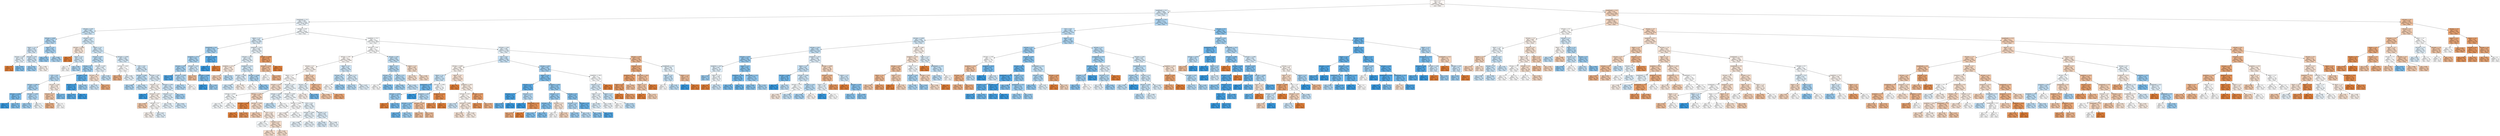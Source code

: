 digraph Tree {
node [shape=box, style="filled", color="black"] ;
0 [label="CCR <= 5.5\ngini = 0.5\nsamples = 28293\nvalue = [14484, 13809]\nclass = False", fillcolor="#fef9f6"] ;
1 [label="graphDepth <= 9.0\ngini = 0.496\nsamples = 16895\nvalue = [7684, 9211]\nclass = True", fillcolor="#deeffb"] ;
0 -> 1 [labeldistance=2.5, labelangle=45, headlabel="True"] ;
2 [label="graphDepth <= 3.5\ngini = 0.499\nsamples = 13101\nvalue = [6240, 6861]\nclass = True", fillcolor="#edf6fd"] ;
1 -> 2 ;
3 [label="sdComm <= 0.02\ngini = 0.489\nsamples = 2709\nvalue = [1156, 1553]\nclass = True", fillcolor="#cce6f8"] ;
2 -> 3 ;
4 [label="sdComp <= 0.065\ngini = 0.472\nsamples = 562\nvalue = [214, 348]\nclass = True", fillcolor="#b3d9f5"] ;
3 -> 4 ;
5 [label="nbproc <= 4.5\ngini = 0.493\nsamples = 136\nvalue = [60, 76]\nclass = True", fillcolor="#d5eafa"] ;
4 -> 5 ;
6 [label="sdComp <= 0.02\ngini = 0.498\nsamples = 30\nvalue = [14, 16]\nclass = True", fillcolor="#e6f3fc"] ;
5 -> 6 ;
7 [label="gini = 0.0\nsamples = 8\nvalue = [8, 0]\nclass = False", fillcolor="#e58139"] ;
6 -> 7 ;
8 [label="gini = 0.397\nsamples = 22\nvalue = [6, 16]\nclass = True", fillcolor="#83c2ef"] ;
6 -> 8 ;
9 [label="sdComp <= 0.02\ngini = 0.491\nsamples = 106\nvalue = [46, 60]\nclass = True", fillcolor="#d1e8f9"] ;
5 -> 9 ;
10 [label="gini = 0.444\nsamples = 48\nvalue = [16, 32]\nclass = True", fillcolor="#9ccef2"] ;
9 -> 10 ;
11 [label="gini = 0.499\nsamples = 58\nvalue = [30, 28]\nclass = False", fillcolor="#fdf7f2"] ;
9 -> 11 ;
12 [label="nbproc <= 4.5\ngini = 0.462\nsamples = 426\nvalue = [154, 272]\nclass = True", fillcolor="#a9d4f4"] ;
4 -> 12 ;
13 [label="gini = 0.428\nsamples = 58\nvalue = [18, 40]\nclass = True", fillcolor="#92c9f1"] ;
12 -> 13 ;
14 [label="gini = 0.466\nsamples = 368\nvalue = [136, 232]\nclass = True", fillcolor="#add6f4"] ;
12 -> 14 ;
15 [label="sdComp <= 0.02\ngini = 0.492\nsamples = 2147\nvalue = [942, 1205]\nclass = True", fillcolor="#d4eaf9"] ;
3 -> 15 ;
16 [label="sdComm <= 0.065\ngini = 0.495\nsamples = 40\nvalue = [22, 18]\nclass = False", fillcolor="#fae8db"] ;
15 -> 16 ;
17 [label="gini = 0.0\nsamples = 8\nvalue = [8, 0]\nclass = False", fillcolor="#e58139"] ;
16 -> 17 ;
18 [label="nbproc <= 4.5\ngini = 0.492\nsamples = 32\nvalue = [14, 18]\nclass = True", fillcolor="#d3e9f9"] ;
16 -> 18 ;
19 [label="gini = 0.5\nsamples = 16\nvalue = [8, 8]\nclass = False", fillcolor="#ffffff"] ;
18 -> 19 ;
20 [label="gini = 0.469\nsamples = 16\nvalue = [6, 10]\nclass = True", fillcolor="#b0d8f5"] ;
18 -> 20 ;
21 [label="nbproc <= 4.5\ngini = 0.492\nsamples = 2107\nvalue = [920, 1187]\nclass = True", fillcolor="#d2e9f9"] ;
15 -> 21 ;
22 [label="sdComp <= 0.65\ngini = 0.481\nsamples = 467\nvalue = [188, 279]\nclass = True", fillcolor="#bedff7"] ;
21 -> 22 ;
23 [label="sdComp <= 0.2\ngini = 0.452\nsamples = 249\nvalue = [86, 163]\nclass = True", fillcolor="#a1d1f3"] ;
22 -> 23 ;
24 [label="CCR <= 0.55\ngini = 0.475\nsamples = 201\nvalue = [78, 123]\nclass = True", fillcolor="#b7dbf5"] ;
23 -> 24 ;
25 [label="sdComp <= 0.065\ngini = 0.462\nsamples = 171\nvalue = [62, 109]\nclass = True", fillcolor="#aad5f4"] ;
24 -> 25 ;
26 [label="sdComm <= 0.065\ngini = 0.375\nsamples = 24\nvalue = [6, 18]\nclass = True", fillcolor="#7bbeee"] ;
25 -> 26 ;
27 [label="gini = 0.0\nsamples = 2\nvalue = [0, 2]\nclass = True", fillcolor="#399de5"] ;
26 -> 27 ;
28 [label="gini = 0.397\nsamples = 22\nvalue = [6, 16]\nclass = True", fillcolor="#83c2ef"] ;
26 -> 28 ;
29 [label="sdComm <= 0.065\ngini = 0.472\nsamples = 147\nvalue = [56, 91]\nclass = True", fillcolor="#b3d9f5"] ;
25 -> 29 ;
30 [label="gini = 0.456\nsamples = 114\nvalue = [40, 74]\nclass = True", fillcolor="#a4d2f3"] ;
29 -> 30 ;
31 [label="gini = 0.5\nsamples = 33\nvalue = [16, 17]\nclass = True", fillcolor="#f3f9fd"] ;
29 -> 31 ;
32 [label="sdComm <= 0.65\ngini = 0.498\nsamples = 30\nvalue = [16, 14]\nclass = False", fillcolor="#fcefe6"] ;
24 -> 32 ;
33 [label="sdComm <= 0.2\ngini = 0.463\nsamples = 22\nvalue = [14, 8]\nclass = False", fillcolor="#f4c9aa"] ;
32 -> 33 ;
34 [label="gini = 0.408\nsamples = 14\nvalue = [10, 4]\nclass = False", fillcolor="#efb388"] ;
33 -> 34 ;
35 [label="gini = 0.5\nsamples = 8\nvalue = [4, 4]\nclass = False", fillcolor="#ffffff"] ;
33 -> 35 ;
36 [label="gini = 0.375\nsamples = 8\nvalue = [2, 6]\nclass = True", fillcolor="#7bbeee"] ;
32 -> 36 ;
37 [label="sdComm <= 0.65\ngini = 0.278\nsamples = 48\nvalue = [8, 40]\nclass = True", fillcolor="#61b1ea"] ;
23 -> 37 ;
38 [label="sdComm <= 0.2\ngini = 0.124\nsamples = 30\nvalue = [2, 28]\nclass = True", fillcolor="#47a4e7"] ;
37 -> 38 ;
39 [label="gini = 0.245\nsamples = 14\nvalue = [2, 12]\nclass = True", fillcolor="#5aade9"] ;
38 -> 39 ;
40 [label="gini = 0.0\nsamples = 16\nvalue = [0, 16]\nclass = True", fillcolor="#399de5"] ;
38 -> 40 ;
41 [label="gini = 0.444\nsamples = 18\nvalue = [6, 12]\nclass = True", fillcolor="#9ccef2"] ;
37 -> 41 ;
42 [label="sdComm <= 0.65\ngini = 0.498\nsamples = 218\nvalue = [102, 116]\nclass = True", fillcolor="#e7f3fc"] ;
22 -> 42 ;
43 [label="sdComm <= 0.2\ngini = 0.491\nsamples = 74\nvalue = [42, 32]\nclass = False", fillcolor="#f9e1d0"] ;
42 -> 43 ;
44 [label="gini = 0.49\nsamples = 42\nvalue = [18, 24]\nclass = True", fillcolor="#cee6f8"] ;
43 -> 44 ;
45 [label="gini = 0.375\nsamples = 32\nvalue = [24, 8]\nclass = False", fillcolor="#eeab7b"] ;
43 -> 45 ;
46 [label="gini = 0.486\nsamples = 144\nvalue = [60, 84]\nclass = True", fillcolor="#c6e3f8"] ;
42 -> 46 ;
47 [label="sdComm <= 0.065\ngini = 0.494\nsamples = 1640\nvalue = [732, 908]\nclass = True", fillcolor="#d9ecfa"] ;
21 -> 47 ;
48 [label="sdComp <= 0.065\ngini = 0.5\nsamples = 224\nvalue = [112, 112]\nclass = False", fillcolor="#ffffff"] ;
47 -> 48 ;
49 [label="gini = 0.408\nsamples = 28\nvalue = [20, 8]\nclass = False", fillcolor="#efb388"] ;
48 -> 49 ;
50 [label="gini = 0.498\nsamples = 196\nvalue = [92, 104]\nclass = True", fillcolor="#e8f4fc"] ;
48 -> 50 ;
51 [label="CCR <= 0.55\ngini = 0.492\nsamples = 1416\nvalue = [620, 796]\nclass = True", fillcolor="#d3e9f9"] ;
47 -> 51 ;
52 [label="sdComp <= 0.065\ngini = 0.482\nsamples = 518\nvalue = [210, 308]\nclass = True", fillcolor="#c0e0f7"] ;
51 -> 52 ;
53 [label="gini = 0.469\nsamples = 64\nvalue = [24, 40]\nclass = True", fillcolor="#b0d8f5"] ;
52 -> 53 ;
54 [label="gini = 0.484\nsamples = 454\nvalue = [186, 268]\nclass = True", fillcolor="#c2e1f7"] ;
52 -> 54 ;
55 [label="sdComp <= 0.65\ngini = 0.496\nsamples = 898\nvalue = [410, 488]\nclass = True", fillcolor="#dfeffb"] ;
51 -> 55 ;
56 [label="sdComm <= 0.2\ngini = 0.499\nsamples = 266\nvalue = [138, 128]\nclass = False", fillcolor="#fdf6f1"] ;
55 -> 56 ;
57 [label="gini = 0.0\nsamples = 4\nvalue = [0, 4]\nclass = True", fillcolor="#399de5"] ;
56 -> 57 ;
58 [label="sdComm <= 0.65\ngini = 0.499\nsamples = 262\nvalue = [138, 124]\nclass = False", fillcolor="#fcf2eb"] ;
56 -> 58 ;
59 [label="gini = 0.463\nsamples = 44\nvalue = [28, 16]\nclass = False", fillcolor="#f4c9aa"] ;
58 -> 59 ;
60 [label="sdComp <= 0.2\ngini = 0.5\nsamples = 218\nvalue = [110, 108]\nclass = False", fillcolor="#fffdfb"] ;
58 -> 60 ;
61 [label="gini = 0.499\nsamples = 166\nvalue = [86, 80]\nclass = False", fillcolor="#fdf6f1"] ;
60 -> 61 ;
62 [label="gini = 0.497\nsamples = 52\nvalue = [24, 28]\nclass = True", fillcolor="#e3f1fb"] ;
60 -> 62 ;
63 [label="sdComm <= 0.65\ngini = 0.49\nsamples = 632\nvalue = [272, 360]\nclass = True", fillcolor="#cfe7f9"] ;
55 -> 63 ;
64 [label="sdComm <= 0.2\ngini = 0.495\nsamples = 510\nvalue = [230, 280]\nclass = True", fillcolor="#dceefa"] ;
63 -> 64 ;
65 [label="gini = 0.498\nsamples = 234\nvalue = [110, 124]\nclass = True", fillcolor="#e9f4fc"] ;
64 -> 65 ;
66 [label="gini = 0.491\nsamples = 276\nvalue = [120, 156]\nclass = True", fillcolor="#d1e8f9"] ;
64 -> 66 ;
67 [label="gini = 0.451\nsamples = 122\nvalue = [42, 80]\nclass = True", fillcolor="#a1d0f3"] ;
63 -> 67 ;
68 [label="sdComp <= 0.02\ngini = 0.5\nsamples = 10392\nvalue = [5084, 5308]\nclass = True", fillcolor="#f7fbfe"] ;
2 -> 68 ;
69 [label="nbproc <= 4.5\ngini = 0.495\nsamples = 1204\nvalue = [542, 662]\nclass = True", fillcolor="#dbedfa"] ;
68 -> 69 ;
70 [label="graphDepth <= 6.5\ngini = 0.458\nsamples = 242\nvalue = [86, 156]\nclass = True", fillcolor="#a6d3f3"] ;
69 -> 70 ;
71 [label="graphSize <= 22.5\ngini = 0.465\nsamples = 228\nvalue = [84, 144]\nclass = True", fillcolor="#acd6f4"] ;
70 -> 71 ;
72 [label="sdComm <= 0.02\ngini = 0.461\nsamples = 200\nvalue = [72, 128]\nclass = True", fillcolor="#a8d4f4"] ;
71 -> 72 ;
73 [label="gini = 0.198\nsamples = 18\nvalue = [2, 16]\nclass = True", fillcolor="#52a9e8"] ;
72 -> 73 ;
74 [label="sdComm <= 0.065\ngini = 0.473\nsamples = 182\nvalue = [70, 112]\nclass = True", fillcolor="#b5daf5"] ;
72 -> 74 ;
75 [label="gini = 0.471\nsamples = 174\nvalue = [66, 108]\nclass = True", fillcolor="#b2d9f5"] ;
74 -> 75 ;
76 [label="gini = 0.5\nsamples = 8\nvalue = [4, 4]\nclass = False", fillcolor="#ffffff"] ;
74 -> 76 ;
77 [label="sdComm <= 0.02\ngini = 0.49\nsamples = 28\nvalue = [12, 16]\nclass = True", fillcolor="#cee6f8"] ;
71 -> 77 ;
78 [label="gini = 0.444\nsamples = 12\nvalue = [8, 4]\nclass = False", fillcolor="#f2c09c"] ;
77 -> 78 ;
79 [label="sdComm <= 0.065\ngini = 0.375\nsamples = 16\nvalue = [4, 12]\nclass = True", fillcolor="#7bbeee"] ;
77 -> 79 ;
80 [label="gini = 0.0\nsamples = 4\nvalue = [0, 4]\nclass = True", fillcolor="#399de5"] ;
79 -> 80 ;
81 [label="gini = 0.444\nsamples = 12\nvalue = [4, 8]\nclass = True", fillcolor="#9ccef2"] ;
79 -> 81 ;
82 [label="sdComm <= 0.065\ngini = 0.245\nsamples = 14\nvalue = [2, 12]\nclass = True", fillcolor="#5aade9"] ;
70 -> 82 ;
83 [label="gini = 0.0\nsamples = 12\nvalue = [0, 12]\nclass = True", fillcolor="#399de5"] ;
82 -> 83 ;
84 [label="gini = 0.0\nsamples = 2\nvalue = [2, 0]\nclass = False", fillcolor="#e58139"] ;
82 -> 84 ;
85 [label="graphSize <= 40.0\ngini = 0.499\nsamples = 962\nvalue = [456, 506]\nclass = True", fillcolor="#ebf5fc"] ;
69 -> 85 ;
86 [label="sdComm <= 0.02\ngini = 0.497\nsamples = 930\nvalue = [430, 500]\nclass = True", fillcolor="#e3f1fb"] ;
85 -> 86 ;
87 [label="graphSize <= 22.5\ngini = 0.496\nsamples = 210\nvalue = [114, 96]\nclass = False", fillcolor="#fbebe0"] ;
86 -> 87 ;
88 [label="gini = 0.475\nsamples = 144\nvalue = [88, 56]\nclass = False", fillcolor="#f6d1b7"] ;
87 -> 88 ;
89 [label="gini = 0.478\nsamples = 66\nvalue = [26, 40]\nclass = True", fillcolor="#baddf6"] ;
87 -> 89 ;
90 [label="graphSize <= 22.5\ngini = 0.493\nsamples = 720\nvalue = [316, 404]\nclass = True", fillcolor="#d4eaf9"] ;
86 -> 90 ;
91 [label="sdComm <= 0.065\ngini = 0.496\nsamples = 592\nvalue = [268, 324]\nclass = True", fillcolor="#ddeefb"] ;
90 -> 91 ;
92 [label="gini = 0.489\nsamples = 440\nvalue = [188, 252]\nclass = True", fillcolor="#cde6f8"] ;
91 -> 92 ;
93 [label="gini = 0.499\nsamples = 152\nvalue = [80, 72]\nclass = False", fillcolor="#fcf2eb"] ;
91 -> 93 ;
94 [label="sdComm <= 0.065\ngini = 0.469\nsamples = 128\nvalue = [48, 80]\nclass = True", fillcolor="#b0d8f5"] ;
90 -> 94 ;
95 [label="gini = 0.5\nsamples = 48\nvalue = [24, 24]\nclass = False", fillcolor="#ffffff"] ;
94 -> 95 ;
96 [label="gini = 0.42\nsamples = 80\nvalue = [24, 56]\nclass = True", fillcolor="#8ec7f0"] ;
94 -> 96 ;
97 [label="sdComm <= 0.065\ngini = 0.305\nsamples = 32\nvalue = [26, 6]\nclass = False", fillcolor="#eb9e67"] ;
85 -> 97 ;
98 [label="sdComm <= 0.02\ngini = 0.444\nsamples = 18\nvalue = [12, 6]\nclass = False", fillcolor="#f2c09c"] ;
97 -> 98 ;
99 [label="gini = 0.5\nsamples = 4\nvalue = [2, 2]\nclass = False", fillcolor="#ffffff"] ;
98 -> 99 ;
100 [label="gini = 0.408\nsamples = 14\nvalue = [10, 4]\nclass = False", fillcolor="#efb388"] ;
98 -> 100 ;
101 [label="gini = 0.0\nsamples = 14\nvalue = [14, 0]\nclass = False", fillcolor="#e58139"] ;
97 -> 101 ;
102 [label="graphSize <= 22.5\ngini = 0.5\nsamples = 9188\nvalue = [4542, 4646]\nclass = True", fillcolor="#fbfdfe"] ;
68 -> 102 ;
103 [label="sdComm <= 0.65\ngini = 0.5\nsamples = 7632\nvalue = [3816, 3816]\nclass = False", fillcolor="#ffffff"] ;
102 -> 103 ;
104 [label="sdComp <= 0.65\ngini = 0.5\nsamples = 6696\nvalue = [3430, 3266]\nclass = False", fillcolor="#fef9f6"] ;
103 -> 104 ;
105 [label="sdComm <= 0.2\ngini = 0.499\nsamples = 6208\nvalue = [3220, 2988]\nclass = False", fillcolor="#fdf6f1"] ;
104 -> 105 ;
106 [label="nbproc <= 4.5\ngini = 0.5\nsamples = 5484\nvalue = [2766, 2718]\nclass = False", fillcolor="#fffdfc"] ;
105 -> 106 ;
107 [label="sdComm <= 0.02\ngini = 0.491\nsamples = 1606\nvalue = [912, 694]\nclass = False", fillcolor="#f9e1d0"] ;
106 -> 107 ;
108 [label="sdComp <= 0.065\ngini = 0.5\nsamples = 464\nvalue = [228, 236]\nclass = True", fillcolor="#f8fcfe"] ;
107 -> 108 ;
109 [label="gini = 0.5\nsamples = 196\nvalue = [96, 100]\nclass = True", fillcolor="#f7fbfe"] ;
108 -> 109 ;
110 [label="gini = 0.5\nsamples = 268\nvalue = [132, 136]\nclass = True", fillcolor="#f9fcfe"] ;
108 -> 110 ;
111 [label="sdComp <= 0.065\ngini = 0.48\nsamples = 1142\nvalue = [684, 458]\nclass = False", fillcolor="#f6d5be"] ;
107 -> 111 ;
112 [label="sdComm <= 0.065\ngini = 0.091\nsamples = 84\nvalue = [80, 4]\nclass = False", fillcolor="#e68743"] ;
111 -> 112 ;
113 [label="gini = 0.0\nsamples = 56\nvalue = [56, 0]\nclass = False", fillcolor="#e58139"] ;
112 -> 113 ;
114 [label="gini = 0.245\nsamples = 28\nvalue = [24, 4]\nclass = False", fillcolor="#e9965a"] ;
112 -> 114 ;
115 [label="sdComm <= 0.065\ngini = 0.49\nsamples = 1058\nvalue = [604, 454]\nclass = False", fillcolor="#f9e0ce"] ;
111 -> 115 ;
116 [label="gini = 0.472\nsamples = 394\nvalue = [244, 150]\nclass = False", fillcolor="#f5ceb3"] ;
115 -> 116 ;
117 [label="CCR <= 0.55\ngini = 0.496\nsamples = 664\nvalue = [360, 304]\nclass = False", fillcolor="#fbebe0"] ;
115 -> 117 ;
118 [label="gini = 0.5\nsamples = 228\nvalue = [112, 116]\nclass = True", fillcolor="#f8fcfe"] ;
117 -> 118 ;
119 [label="sdComp <= 0.2\ngini = 0.491\nsamples = 436\nvalue = [248, 188]\nclass = False", fillcolor="#f9e1cf"] ;
117 -> 119 ;
120 [label="gini = 0.49\nsamples = 232\nvalue = [132, 100]\nclass = False", fillcolor="#f9e0cf"] ;
119 -> 120 ;
121 [label="gini = 0.491\nsamples = 204\nvalue = [116, 88]\nclass = False", fillcolor="#f9e1cf"] ;
119 -> 121 ;
122 [label="sdComm <= 0.02\ngini = 0.499\nsamples = 3878\nvalue = [1854, 2024]\nclass = True", fillcolor="#eef7fd"] ;
106 -> 122 ;
123 [label="sdComp <= 0.065\ngini = 0.498\nsamples = 1204\nvalue = [560, 644]\nclass = True", fillcolor="#e5f2fc"] ;
122 -> 123 ;
124 [label="gini = 0.485\nsamples = 436\nvalue = [180, 256]\nclass = True", fillcolor="#c4e2f7"] ;
123 -> 124 ;
125 [label="gini = 0.5\nsamples = 768\nvalue = [380, 388]\nclass = True", fillcolor="#fbfdfe"] ;
123 -> 125 ;
126 [label="sdComm <= 0.065\ngini = 0.499\nsamples = 2674\nvalue = [1294, 1380]\nclass = True", fillcolor="#f3f9fd"] ;
122 -> 126 ;
127 [label="sdComp <= 0.065\ngini = 0.5\nsamples = 1176\nvalue = [590, 586]\nclass = False", fillcolor="#fffefe"] ;
126 -> 127 ;
128 [label="gini = 0.499\nsamples = 400\nvalue = [208, 192]\nclass = False", fillcolor="#fdf5f0"] ;
127 -> 128 ;
129 [label="gini = 0.5\nsamples = 776\nvalue = [382, 394]\nclass = True", fillcolor="#f9fcfe"] ;
127 -> 129 ;
130 [label="CCR <= 0.55\ngini = 0.498\nsamples = 1498\nvalue = [704, 794]\nclass = True", fillcolor="#e9f4fc"] ;
126 -> 130 ;
131 [label="sdComp <= 0.065\ngini = 0.498\nsamples = 1270\nvalue = [600, 670]\nclass = True", fillcolor="#eaf5fc"] ;
130 -> 131 ;
132 [label="gini = 0.498\nsamples = 256\nvalue = [120, 136]\nclass = True", fillcolor="#e8f3fc"] ;
131 -> 132 ;
133 [label="gini = 0.499\nsamples = 1014\nvalue = [480, 534]\nclass = True", fillcolor="#ebf5fc"] ;
131 -> 133 ;
134 [label="sdComp <= 0.2\ngini = 0.496\nsamples = 228\nvalue = [104, 124]\nclass = True", fillcolor="#dfeffb"] ;
130 -> 134 ;
135 [label="gini = 0.494\nsamples = 152\nvalue = [68, 84]\nclass = True", fillcolor="#d9ecfa"] ;
134 -> 135 ;
136 [label="gini = 0.499\nsamples = 76\nvalue = [36, 40]\nclass = True", fillcolor="#ebf5fc"] ;
134 -> 136 ;
137 [label="nbproc <= 4.5\ngini = 0.468\nsamples = 724\nvalue = [454, 270]\nclass = False", fillcolor="#f4ccaf"] ;
105 -> 137 ;
138 [label="sdComp <= 0.2\ngini = 0.498\nsamples = 200\nvalue = [94, 106]\nclass = True", fillcolor="#e9f4fc"] ;
137 -> 138 ;
139 [label="gini = 0.499\nsamples = 164\nvalue = [86, 78]\nclass = False", fillcolor="#fdf3ed"] ;
138 -> 139 ;
140 [label="gini = 0.346\nsamples = 36\nvalue = [8, 28]\nclass = True", fillcolor="#72b9ec"] ;
138 -> 140 ;
141 [label="sdComp <= 0.2\ngini = 0.43\nsamples = 524\nvalue = [360, 164]\nclass = False", fillcolor="#f1ba93"] ;
137 -> 141 ;
142 [label="gini = 0.462\nsamples = 332\nvalue = [212, 120]\nclass = False", fillcolor="#f4c8a9"] ;
141 -> 142 ;
143 [label="gini = 0.353\nsamples = 192\nvalue = [148, 44]\nclass = False", fillcolor="#eda674"] ;
141 -> 143 ;
144 [label="nbproc <= 4.5\ngini = 0.49\nsamples = 488\nvalue = [210, 278]\nclass = True", fillcolor="#cfe7f9"] ;
104 -> 144 ;
145 [label="sdComm <= 0.2\ngini = 0.481\nsamples = 184\nvalue = [74, 110]\nclass = True", fillcolor="#bedff6"] ;
144 -> 145 ;
146 [label="gini = 0.5\nsamples = 84\nvalue = [42, 42]\nclass = False", fillcolor="#ffffff"] ;
145 -> 146 ;
147 [label="gini = 0.435\nsamples = 100\nvalue = [32, 68]\nclass = True", fillcolor="#96cbf1"] ;
145 -> 147 ;
148 [label="sdComm <= 0.2\ngini = 0.494\nsamples = 304\nvalue = [136, 168]\nclass = True", fillcolor="#d9ecfa"] ;
144 -> 148 ;
149 [label="gini = 0.478\nsamples = 66\nvalue = [26, 40]\nclass = True", fillcolor="#baddf6"] ;
148 -> 149 ;
150 [label="gini = 0.497\nsamples = 238\nvalue = [110, 128]\nclass = True", fillcolor="#e3f1fb"] ;
148 -> 150 ;
151 [label="sdComp <= 0.65\ngini = 0.485\nsamples = 936\nvalue = [386, 550]\nclass = True", fillcolor="#c4e2f7"] ;
103 -> 151 ;
152 [label="nbproc <= 4.5\ngini = 0.474\nsamples = 800\nvalue = [308, 492]\nclass = True", fillcolor="#b5daf5"] ;
151 -> 152 ;
153 [label="sdComp <= 0.2\ngini = 0.468\nsamples = 150\nvalue = [56, 94]\nclass = True", fillcolor="#afd7f4"] ;
152 -> 153 ;
154 [label="gini = 0.5\nsamples = 72\nvalue = [36, 36]\nclass = False", fillcolor="#ffffff"] ;
153 -> 154 ;
155 [label="gini = 0.381\nsamples = 78\nvalue = [20, 58]\nclass = True", fillcolor="#7dbfee"] ;
153 -> 155 ;
156 [label="sdComp <= 0.2\ngini = 0.475\nsamples = 650\nvalue = [252, 398]\nclass = True", fillcolor="#b6dbf5"] ;
152 -> 156 ;
157 [label="gini = 0.449\nsamples = 188\nvalue = [64, 124]\nclass = True", fillcolor="#9fd0f2"] ;
156 -> 157 ;
158 [label="gini = 0.483\nsamples = 462\nvalue = [188, 274]\nclass = True", fillcolor="#c1e0f7"] ;
156 -> 158 ;
159 [label="nbproc <= 4.5\ngini = 0.489\nsamples = 136\nvalue = [78, 58]\nclass = False", fillcolor="#f8dfcc"] ;
151 -> 159 ;
160 [label="gini = 0.491\nsamples = 60\nvalue = [34, 26]\nclass = False", fillcolor="#f9e1d0"] ;
159 -> 160 ;
161 [label="gini = 0.488\nsamples = 76\nvalue = [44, 32]\nclass = False", fillcolor="#f8ddc9"] ;
159 -> 161 ;
162 [label="sdComm <= 0.65\ngini = 0.498\nsamples = 1556\nvalue = [726, 830]\nclass = True", fillcolor="#e6f3fc"] ;
102 -> 162 ;
163 [label="CCR <= 0.55\ngini = 0.488\nsamples = 1290\nvalue = [544, 746]\nclass = True", fillcolor="#c9e4f8"] ;
162 -> 163 ;
164 [label="sdComp <= 0.065\ngini = 0.499\nsamples = 546\nvalue = [282, 264]\nclass = False", fillcolor="#fdf7f2"] ;
163 -> 164 ;
165 [label="nbproc <= 4.5\ngini = 0.487\nsamples = 172\nvalue = [72, 100]\nclass = True", fillcolor="#c8e4f8"] ;
164 -> 165 ;
166 [label="graphDepth <= 6.5\ngini = 0.34\nsamples = 46\nvalue = [10, 36]\nclass = True", fillcolor="#70b8ec"] ;
165 -> 166 ;
167 [label="sdComm <= 0.055\ngini = 0.444\nsamples = 30\nvalue = [10, 20]\nclass = True", fillcolor="#9ccef2"] ;
166 -> 167 ;
168 [label="gini = 0.0\nsamples = 4\nvalue = [4, 0]\nclass = False", fillcolor="#e58139"] ;
167 -> 168 ;
169 [label="gini = 0.355\nsamples = 26\nvalue = [6, 20]\nclass = True", fillcolor="#74baed"] ;
167 -> 169 ;
170 [label="gini = 0.0\nsamples = 16\nvalue = [0, 16]\nclass = True", fillcolor="#399de5"] ;
166 -> 170 ;
171 [label="sdComm <= 0.065\ngini = 0.5\nsamples = 126\nvalue = [62, 64]\nclass = True", fillcolor="#f9fcfe"] ;
165 -> 171 ;
172 [label="graphSize <= 40.0\ngini = 0.477\nsamples = 102\nvalue = [40, 62]\nclass = True", fillcolor="#b9dcf6"] ;
171 -> 172 ;
173 [label="sdComm <= 0.02\ngini = 0.426\nsamples = 78\nvalue = [24, 54]\nclass = True", fillcolor="#91c9f1"] ;
172 -> 173 ;
174 [label="gini = 0.32\nsamples = 20\nvalue = [4, 16]\nclass = True", fillcolor="#6ab6ec"] ;
173 -> 174 ;
175 [label="gini = 0.452\nsamples = 58\nvalue = [20, 38]\nclass = True", fillcolor="#a1d1f3"] ;
173 -> 175 ;
176 [label="sdComm <= 0.02\ngini = 0.444\nsamples = 24\nvalue = [16, 8]\nclass = False", fillcolor="#f2c09c"] ;
172 -> 176 ;
177 [label="gini = 0.444\nsamples = 12\nvalue = [8, 4]\nclass = False", fillcolor="#f2c09c"] ;
176 -> 177 ;
178 [label="gini = 0.444\nsamples = 12\nvalue = [8, 4]\nclass = False", fillcolor="#f2c09c"] ;
176 -> 178 ;
179 [label="graphSize <= 40.0\ngini = 0.153\nsamples = 24\nvalue = [22, 2]\nclass = False", fillcolor="#e78c4b"] ;
171 -> 179 ;
180 [label="gini = 0.18\nsamples = 20\nvalue = [18, 2]\nclass = False", fillcolor="#e88f4f"] ;
179 -> 180 ;
181 [label="gini = 0.0\nsamples = 4\nvalue = [4, 0]\nclass = False", fillcolor="#e58139"] ;
179 -> 181 ;
182 [label="nbproc <= 4.5\ngini = 0.492\nsamples = 374\nvalue = [210, 164]\nclass = False", fillcolor="#f9e3d4"] ;
164 -> 182 ;
183 [label="gini = 0.0\nsamples = 20\nvalue = [20, 0]\nclass = False", fillcolor="#e58139"] ;
182 -> 183 ;
184 [label="graphSize <= 40.0\ngini = 0.497\nsamples = 354\nvalue = [190, 164]\nclass = False", fillcolor="#fbeee4"] ;
182 -> 184 ;
185 [label="sdComm <= 0.02\ngini = 0.5\nsamples = 324\nvalue = [166, 158]\nclass = False", fillcolor="#fef9f5"] ;
184 -> 185 ;
186 [label="gini = 0.49\nsamples = 84\nvalue = [36, 48]\nclass = True", fillcolor="#cee6f8"] ;
185 -> 186 ;
187 [label="sdComm <= 0.065\ngini = 0.497\nsamples = 240\nvalue = [130, 110]\nclass = False", fillcolor="#fbece1"] ;
185 -> 187 ;
188 [label="gini = 0.493\nsamples = 86\nvalue = [48, 38]\nclass = False", fillcolor="#fae5d6"] ;
187 -> 188 ;
189 [label="gini = 0.498\nsamples = 154\nvalue = [82, 72]\nclass = False", fillcolor="#fcf0e7"] ;
187 -> 189 ;
190 [label="sdComm <= 0.02\ngini = 0.32\nsamples = 30\nvalue = [24, 6]\nclass = False", fillcolor="#eca06a"] ;
184 -> 190 ;
191 [label="gini = 0.219\nsamples = 16\nvalue = [14, 2]\nclass = False", fillcolor="#e99355"] ;
190 -> 191 ;
192 [label="gini = 0.408\nsamples = 14\nvalue = [10, 4]\nclass = False", fillcolor="#efb388"] ;
190 -> 192 ;
193 [label="sdComp <= 0.65\ngini = 0.456\nsamples = 744\nvalue = [262, 482]\nclass = True", fillcolor="#a5d2f3"] ;
163 -> 193 ;
194 [label="nbproc <= 4.5\ngini = 0.387\nsamples = 458\nvalue = [120, 338]\nclass = True", fillcolor="#7fc0ee"] ;
193 -> 194 ;
195 [label="sdComp <= 0.2\ngini = 0.265\nsamples = 140\nvalue = [22, 118]\nclass = True", fillcolor="#5eafea"] ;
194 -> 195 ;
196 [label="sdComm <= 0.2\ngini = 0.142\nsamples = 104\nvalue = [8, 96]\nclass = True", fillcolor="#49a5e7"] ;
195 -> 196 ;
197 [label="gini = 0.298\nsamples = 44\nvalue = [8, 36]\nclass = True", fillcolor="#65b3eb"] ;
196 -> 197 ;
198 [label="gini = 0.0\nsamples = 60\nvalue = [0, 60]\nclass = True", fillcolor="#399de5"] ;
196 -> 198 ;
199 [label="sdComm <= 0.2\ngini = 0.475\nsamples = 36\nvalue = [14, 22]\nclass = True", fillcolor="#b7dbf6"] ;
195 -> 199 ;
200 [label="gini = 0.0\nsamples = 20\nvalue = [0, 20]\nclass = True", fillcolor="#399de5"] ;
199 -> 200 ;
201 [label="graphDepth <= 6.5\ngini = 0.219\nsamples = 16\nvalue = [14, 2]\nclass = False", fillcolor="#e99355"] ;
199 -> 201 ;
202 [label="gini = 0.375\nsamples = 8\nvalue = [6, 2]\nclass = False", fillcolor="#eeab7b"] ;
201 -> 202 ;
203 [label="gini = 0.0\nsamples = 8\nvalue = [8, 0]\nclass = False", fillcolor="#e58139"] ;
201 -> 203 ;
204 [label="graphSize <= 40.0\ngini = 0.426\nsamples = 318\nvalue = [98, 220]\nclass = True", fillcolor="#91c9f1"] ;
194 -> 204 ;
205 [label="sdComp <= 0.2\ngini = 0.44\nsamples = 190\nvalue = [62, 128]\nclass = True", fillcolor="#99ccf2"] ;
204 -> 205 ;
206 [label="sdComm <= 0.2\ngini = 0.397\nsamples = 154\nvalue = [42, 112]\nclass = True", fillcolor="#83c2ef"] ;
205 -> 206 ;
207 [label="gini = 0.397\nsamples = 44\nvalue = [12, 32]\nclass = True", fillcolor="#83c2ef"] ;
206 -> 207 ;
208 [label="gini = 0.397\nsamples = 110\nvalue = [30, 80]\nclass = True", fillcolor="#83c2ef"] ;
206 -> 208 ;
209 [label="sdComm <= 0.2\ngini = 0.494\nsamples = 36\nvalue = [20, 16]\nclass = False", fillcolor="#fae6d7"] ;
205 -> 209 ;
210 [label="gini = 0.5\nsamples = 16\nvalue = [8, 8]\nclass = False", fillcolor="#ffffff"] ;
209 -> 210 ;
211 [label="gini = 0.48\nsamples = 20\nvalue = [12, 8]\nclass = False", fillcolor="#f6d5bd"] ;
209 -> 211 ;
212 [label="sdComp <= 0.2\ngini = 0.404\nsamples = 128\nvalue = [36, 92]\nclass = True", fillcolor="#86c3ef"] ;
204 -> 212 ;
213 [label="sdComm <= 0.2\ngini = 0.469\nsamples = 64\nvalue = [24, 40]\nclass = True", fillcolor="#b0d8f5"] ;
212 -> 213 ;
214 [label="gini = 0.444\nsamples = 24\nvalue = [8, 16]\nclass = True", fillcolor="#9ccef2"] ;
213 -> 214 ;
215 [label="gini = 0.48\nsamples = 40\nvalue = [16, 24]\nclass = True", fillcolor="#bddef6"] ;
213 -> 215 ;
216 [label="sdComm <= 0.2\ngini = 0.305\nsamples = 64\nvalue = [12, 52]\nclass = True", fillcolor="#67b4eb"] ;
212 -> 216 ;
217 [label="gini = 0.408\nsamples = 28\nvalue = [8, 20]\nclass = True", fillcolor="#88c4ef"] ;
216 -> 217 ;
218 [label="gini = 0.198\nsamples = 36\nvalue = [4, 32]\nclass = True", fillcolor="#52a9e8"] ;
216 -> 218 ;
219 [label="graphSize <= 40.0\ngini = 0.5\nsamples = 286\nvalue = [142, 144]\nclass = True", fillcolor="#fcfeff"] ;
193 -> 219 ;
220 [label="sdComm <= 0.2\ngini = 0.494\nsamples = 260\nvalue = [116, 144]\nclass = True", fillcolor="#d9ecfa"] ;
219 -> 220 ;
221 [label="nbproc <= 4.5\ngini = 0.499\nsamples = 138\nvalue = [66, 72]\nclass = True", fillcolor="#eff7fd"] ;
220 -> 221 ;
222 [label="gini = 0.496\nsamples = 22\nvalue = [10, 12]\nclass = True", fillcolor="#deeffb"] ;
221 -> 222 ;
223 [label="gini = 0.499\nsamples = 116\nvalue = [56, 60]\nclass = True", fillcolor="#f2f8fd"] ;
221 -> 223 ;
224 [label="nbproc <= 4.5\ngini = 0.484\nsamples = 122\nvalue = [50, 72]\nclass = True", fillcolor="#c2e1f7"] ;
220 -> 224 ;
225 [label="gini = 0.5\nsamples = 16\nvalue = [8, 8]\nclass = False", fillcolor="#ffffff"] ;
224 -> 225 ;
226 [label="gini = 0.478\nsamples = 106\nvalue = [42, 64]\nclass = True", fillcolor="#bbddf6"] ;
224 -> 226 ;
227 [label="gini = 0.0\nsamples = 26\nvalue = [26, 0]\nclass = False", fillcolor="#e58139"] ;
219 -> 227 ;
228 [label="sdComp <= 0.65\ngini = 0.432\nsamples = 266\nvalue = [182, 84]\nclass = False", fillcolor="#f1bb94"] ;
162 -> 228 ;
229 [label="sdComp <= 0.2\ngini = 0.377\nsamples = 206\nvalue = [154, 52]\nclass = False", fillcolor="#eeac7c"] ;
228 -> 229 ;
230 [label="graphSize <= 40.0\ngini = 0.331\nsamples = 134\nvalue = [106, 28]\nclass = False", fillcolor="#eca26d"] ;
229 -> 230 ;
231 [label="nbproc <= 4.5\ngini = 0.298\nsamples = 110\nvalue = [90, 20]\nclass = False", fillcolor="#eb9d65"] ;
230 -> 231 ;
232 [label="gini = 0.0\nsamples = 6\nvalue = [6, 0]\nclass = False", fillcolor="#e58139"] ;
231 -> 232 ;
233 [label="gini = 0.311\nsamples = 104\nvalue = [84, 20]\nclass = False", fillcolor="#eb9f68"] ;
231 -> 233 ;
234 [label="gini = 0.444\nsamples = 24\nvalue = [16, 8]\nclass = False", fillcolor="#f2c09c"] ;
230 -> 234 ;
235 [label="graphSize <= 40.0\ngini = 0.444\nsamples = 72\nvalue = [48, 24]\nclass = False", fillcolor="#f2c09c"] ;
229 -> 235 ;
236 [label="nbproc <= 4.5\ngini = 0.463\nsamples = 66\nvalue = [42, 24]\nclass = False", fillcolor="#f4c9aa"] ;
235 -> 236 ;
237 [label="gini = 0.0\nsamples = 4\nvalue = [4, 0]\nclass = False", fillcolor="#e58139"] ;
236 -> 237 ;
238 [label="gini = 0.475\nsamples = 62\nvalue = [38, 24]\nclass = False", fillcolor="#f5d1b6"] ;
236 -> 238 ;
239 [label="gini = 0.0\nsamples = 6\nvalue = [6, 0]\nclass = False", fillcolor="#e58139"] ;
235 -> 239 ;
240 [label="graphDepth <= 6.5\ngini = 0.498\nsamples = 60\nvalue = [28, 32]\nclass = True", fillcolor="#e6f3fc"] ;
228 -> 240 ;
241 [label="nbproc <= 4.5\ngini = 0.486\nsamples = 48\nvalue = [20, 28]\nclass = True", fillcolor="#c6e3f8"] ;
240 -> 241 ;
242 [label="gini = 0.5\nsamples = 8\nvalue = [4, 4]\nclass = False", fillcolor="#ffffff"] ;
241 -> 242 ;
243 [label="gini = 0.48\nsamples = 40\nvalue = [16, 24]\nclass = True", fillcolor="#bddef6"] ;
241 -> 243 ;
244 [label="nbproc <= 4.5\ngini = 0.444\nsamples = 12\nvalue = [8, 4]\nclass = False", fillcolor="#f2c09c"] ;
240 -> 244 ;
245 [label="gini = 0.0\nsamples = 4\nvalue = [0, 4]\nclass = True", fillcolor="#399de5"] ;
244 -> 245 ;
246 [label="gini = 0.0\nsamples = 8\nvalue = [8, 0]\nclass = False", fillcolor="#e58139"] ;
244 -> 246 ;
247 [label="graphSize <= 75.0\ngini = 0.471\nsamples = 3794\nvalue = [1444, 2350]\nclass = True", fillcolor="#b3d9f5"] ;
1 -> 247 ;
248 [label="CCR <= 0.55\ngini = 0.483\nsamples = 2910\nvalue = [1190, 1720]\nclass = True", fillcolor="#c2e1f7"] ;
247 -> 248 ;
249 [label="sdComm <= 0.065\ngini = 0.493\nsamples = 1482\nvalue = [656, 826]\nclass = True", fillcolor="#d6ebfa"] ;
248 -> 249 ;
250 [label="sdComp <= 0.02\ngini = 0.485\nsamples = 1072\nvalue = [442, 630]\nclass = True", fillcolor="#c4e2f7"] ;
249 -> 250 ;
251 [label="sdComm <= 0.02\ngini = 0.436\nsamples = 336\nvalue = [108, 228]\nclass = True", fillcolor="#97cbf1"] ;
250 -> 251 ;
252 [label="graphSize <= 40.0\ngini = 0.497\nsamples = 74\nvalue = [34, 40]\nclass = True", fillcolor="#e1f0fb"] ;
251 -> 252 ;
253 [label="gini = 0.444\nsamples = 12\nvalue = [4, 8]\nclass = True", fillcolor="#9ccef2"] ;
252 -> 253 ;
254 [label="nbproc <= 4.5\ngini = 0.499\nsamples = 62\nvalue = [30, 32]\nclass = True", fillcolor="#f3f9fd"] ;
252 -> 254 ;
255 [label="gini = 0.0\nsamples = 6\nvalue = [6, 0]\nclass = False", fillcolor="#e58139"] ;
254 -> 255 ;
256 [label="gini = 0.49\nsamples = 56\nvalue = [24, 32]\nclass = True", fillcolor="#cee6f8"] ;
254 -> 256 ;
257 [label="nbproc <= 4.5\ngini = 0.405\nsamples = 262\nvalue = [74, 188]\nclass = True", fillcolor="#87c4ef"] ;
251 -> 257 ;
258 [label="graphSize <= 40.0\ngini = 0.351\nsamples = 88\nvalue = [20, 68]\nclass = True", fillcolor="#73baed"] ;
257 -> 258 ;
259 [label="gini = 0.36\nsamples = 68\nvalue = [16, 52]\nclass = True", fillcolor="#76bbed"] ;
258 -> 259 ;
260 [label="gini = 0.32\nsamples = 20\nvalue = [4, 16]\nclass = True", fillcolor="#6ab6ec"] ;
258 -> 260 ;
261 [label="graphDepth <= 13.5\ngini = 0.428\nsamples = 174\nvalue = [54, 120]\nclass = True", fillcolor="#92c9f1"] ;
257 -> 261 ;
262 [label="gini = 0.408\nsamples = 112\nvalue = [32, 80]\nclass = True", fillcolor="#88c4ef"] ;
261 -> 262 ;
263 [label="gini = 0.458\nsamples = 62\nvalue = [22, 40]\nclass = True", fillcolor="#a6d3f3"] ;
261 -> 263 ;
264 [label="graphSize <= 40.0\ngini = 0.496\nsamples = 736\nvalue = [334, 402]\nclass = True", fillcolor="#deeefb"] ;
250 -> 264 ;
265 [label="nbproc <= 4.5\ngini = 0.487\nsamples = 590\nvalue = [248, 342]\nclass = True", fillcolor="#c9e4f8"] ;
264 -> 265 ;
266 [label="sdComp <= 0.065\ngini = 0.346\nsamples = 36\nvalue = [8, 28]\nclass = True", fillcolor="#72b9ec"] ;
265 -> 266 ;
267 [label="gini = 0.0\nsamples = 16\nvalue = [0, 16]\nclass = True", fillcolor="#399de5"] ;
266 -> 267 ;
268 [label="gini = 0.48\nsamples = 20\nvalue = [8, 12]\nclass = True", fillcolor="#bddef6"] ;
266 -> 268 ;
269 [label="sdComp <= 0.065\ngini = 0.491\nsamples = 554\nvalue = [240, 314]\nclass = True", fillcolor="#d0e8f9"] ;
265 -> 269 ;
270 [label="sdComm <= 0.02\ngini = 0.5\nsamples = 220\nvalue = [108, 112]\nclass = True", fillcolor="#f8fcfe"] ;
269 -> 270 ;
271 [label="gini = 0.495\nsamples = 124\nvalue = [68, 56]\nclass = False", fillcolor="#fae9dc"] ;
270 -> 271 ;
272 [label="gini = 0.486\nsamples = 96\nvalue = [40, 56]\nclass = True", fillcolor="#c6e3f8"] ;
270 -> 272 ;
273 [label="sdComm <= 0.02\ngini = 0.478\nsamples = 334\nvalue = [132, 202]\nclass = True", fillcolor="#baddf6"] ;
269 -> 273 ;
274 [label="gini = 0.462\nsamples = 260\nvalue = [94, 166]\nclass = True", fillcolor="#a9d4f4"] ;
273 -> 274 ;
275 [label="gini = 0.5\nsamples = 74\nvalue = [38, 36]\nclass = False", fillcolor="#fef8f5"] ;
273 -> 275 ;
276 [label="sdComp <= 0.065\ngini = 0.484\nsamples = 146\nvalue = [86, 60]\nclass = False", fillcolor="#f7d9c3"] ;
264 -> 276 ;
277 [label="sdComm <= 0.02\ngini = 0.422\nsamples = 86\nvalue = [60, 26]\nclass = False", fillcolor="#f0b88f"] ;
276 -> 277 ;
278 [label="nbproc <= 4.5\ngini = 0.498\nsamples = 34\nvalue = [16, 18]\nclass = True", fillcolor="#e9f4fc"] ;
277 -> 278 ;
279 [label="gini = 0.0\nsamples = 2\nvalue = [0, 2]\nclass = True", fillcolor="#399de5"] ;
278 -> 279 ;
280 [label="gini = 0.5\nsamples = 32\nvalue = [16, 16]\nclass = False", fillcolor="#ffffff"] ;
278 -> 280 ;
281 [label="gini = 0.26\nsamples = 52\nvalue = [44, 8]\nclass = False", fillcolor="#ea985d"] ;
277 -> 281 ;
282 [label="nbproc <= 4.5\ngini = 0.491\nsamples = 60\nvalue = [26, 34]\nclass = True", fillcolor="#d0e8f9"] ;
276 -> 282 ;
283 [label="gini = 0.0\nsamples = 12\nvalue = [12, 0]\nclass = False", fillcolor="#e58139"] ;
282 -> 283 ;
284 [label="sdComm <= 0.02\ngini = 0.413\nsamples = 48\nvalue = [14, 34]\nclass = True", fillcolor="#8bc5f0"] ;
282 -> 284 ;
285 [label="gini = 0.415\nsamples = 34\nvalue = [10, 24]\nclass = True", fillcolor="#8bc6f0"] ;
284 -> 285 ;
286 [label="gini = 0.408\nsamples = 14\nvalue = [4, 10]\nclass = True", fillcolor="#88c4ef"] ;
284 -> 286 ;
287 [label="sdComp <= 0.065\ngini = 0.499\nsamples = 410\nvalue = [214, 196]\nclass = False", fillcolor="#fdf4ee"] ;
249 -> 287 ;
288 [label="graphSize <= 40.0\ngini = 0.493\nsamples = 262\nvalue = [146, 116]\nclass = False", fillcolor="#fae5d6"] ;
287 -> 288 ;
289 [label="sdComp <= 0.02\ngini = 0.449\nsamples = 106\nvalue = [70, 36]\nclass = False", fillcolor="#f2c29f"] ;
288 -> 289 ;
290 [label="nbproc <= 4.5\ngini = 0.43\nsamples = 64\nvalue = [44, 20]\nclass = False", fillcolor="#f1ba93"] ;
289 -> 290 ;
291 [label="gini = 0.463\nsamples = 44\nvalue = [28, 16]\nclass = False", fillcolor="#f4c9aa"] ;
290 -> 291 ;
292 [label="gini = 0.32\nsamples = 20\nvalue = [16, 4]\nclass = False", fillcolor="#eca06a"] ;
290 -> 292 ;
293 [label="nbproc <= 4.5\ngini = 0.472\nsamples = 42\nvalue = [26, 16]\nclass = False", fillcolor="#f5cfb3"] ;
289 -> 293 ;
294 [label="gini = 0.0\nsamples = 2\nvalue = [2, 0]\nclass = False", fillcolor="#e58139"] ;
293 -> 294 ;
295 [label="gini = 0.48\nsamples = 40\nvalue = [24, 16]\nclass = False", fillcolor="#f6d5bd"] ;
293 -> 295 ;
296 [label="nbproc <= 4.5\ngini = 0.5\nsamples = 156\nvalue = [76, 80]\nclass = True", fillcolor="#f5fafe"] ;
288 -> 296 ;
297 [label="sdComp <= 0.02\ngini = 0.465\nsamples = 76\nvalue = [28, 48]\nclass = True", fillcolor="#acd6f4"] ;
296 -> 297 ;
298 [label="gini = 0.469\nsamples = 64\nvalue = [24, 40]\nclass = True", fillcolor="#b0d8f5"] ;
297 -> 298 ;
299 [label="gini = 0.444\nsamples = 12\nvalue = [4, 8]\nclass = True", fillcolor="#9ccef2"] ;
297 -> 299 ;
300 [label="sdComp <= 0.02\ngini = 0.48\nsamples = 80\nvalue = [48, 32]\nclass = False", fillcolor="#f6d5bd"] ;
296 -> 300 ;
301 [label="gini = 0.488\nsamples = 76\nvalue = [44, 32]\nclass = False", fillcolor="#f8ddc9"] ;
300 -> 301 ;
302 [label="gini = 0.0\nsamples = 4\nvalue = [4, 0]\nclass = False", fillcolor="#e58139"] ;
300 -> 302 ;
303 [label="nbproc <= 4.5\ngini = 0.497\nsamples = 148\nvalue = [68, 80]\nclass = True", fillcolor="#e1f0fb"] ;
287 -> 303 ;
304 [label="gini = 0.0\nsamples = 12\nvalue = [12, 0]\nclass = False", fillcolor="#e58139"] ;
303 -> 304 ;
305 [label="graphDepth <= 13.5\ngini = 0.484\nsamples = 136\nvalue = [56, 80]\nclass = True", fillcolor="#c4e2f7"] ;
303 -> 305 ;
306 [label="gini = 0.481\nsamples = 124\nvalue = [50, 74]\nclass = True", fillcolor="#bfdff7"] ;
305 -> 306 ;
307 [label="gini = 0.5\nsamples = 12\nvalue = [6, 6]\nclass = False", fillcolor="#ffffff"] ;
305 -> 307 ;
308 [label="nbproc <= 4.5\ngini = 0.468\nsamples = 1428\nvalue = [534, 894]\nclass = True", fillcolor="#afd8f5"] ;
248 -> 308 ;
309 [label="sdComp <= 0.2\ngini = 0.446\nsamples = 608\nvalue = [204, 404]\nclass = True", fillcolor="#9dcef2"] ;
308 -> 309 ;
310 [label="sdComm <= 0.65\ngini = 0.5\nsamples = 144\nvalue = [72, 72]\nclass = False", fillcolor="#ffffff"] ;
309 -> 310 ;
311 [label="graphSize <= 40.0\ngini = 0.454\nsamples = 92\nvalue = [60, 32]\nclass = False", fillcolor="#f3c4a3"] ;
310 -> 311 ;
312 [label="sdComm <= 0.2\ngini = 0.401\nsamples = 72\nvalue = [52, 20]\nclass = False", fillcolor="#efb185"] ;
311 -> 312 ;
313 [label="gini = 0.408\nsamples = 56\nvalue = [40, 16]\nclass = False", fillcolor="#efb388"] ;
312 -> 313 ;
314 [label="gini = 0.375\nsamples = 16\nvalue = [12, 4]\nclass = False", fillcolor="#eeab7b"] ;
312 -> 314 ;
315 [label="gini = 0.48\nsamples = 20\nvalue = [8, 12]\nclass = True", fillcolor="#bddef6"] ;
311 -> 315 ;
316 [label="graphSize <= 40.0\ngini = 0.355\nsamples = 52\nvalue = [12, 40]\nclass = True", fillcolor="#74baed"] ;
310 -> 316 ;
317 [label="gini = 0.0\nsamples = 24\nvalue = [0, 24]\nclass = True", fillcolor="#399de5"] ;
316 -> 317 ;
318 [label="gini = 0.49\nsamples = 28\nvalue = [12, 16]\nclass = True", fillcolor="#cee6f8"] ;
316 -> 318 ;
319 [label="sdComm <= 0.65\ngini = 0.407\nsamples = 464\nvalue = [132, 332]\nclass = True", fillcolor="#88c4ef"] ;
309 -> 319 ;
320 [label="sdComp <= 0.65\ngini = 0.301\nsamples = 260\nvalue = [48, 212]\nclass = True", fillcolor="#66b3eb"] ;
319 -> 320 ;
321 [label="graphDepth <= 13.5\ngini = 0.198\nsamples = 162\nvalue = [18, 144]\nclass = True", fillcolor="#52a9e8"] ;
320 -> 321 ;
322 [label="sdComm <= 0.2\ngini = 0.269\nsamples = 100\nvalue = [16, 84]\nclass = True", fillcolor="#5fb0ea"] ;
321 -> 322 ;
323 [label="gini = 0.165\nsamples = 44\nvalue = [4, 40]\nclass = True", fillcolor="#4da7e8"] ;
322 -> 323 ;
324 [label="gini = 0.337\nsamples = 56\nvalue = [12, 44]\nclass = True", fillcolor="#6fb8ec"] ;
322 -> 324 ;
325 [label="sdComm <= 0.2\ngini = 0.062\nsamples = 62\nvalue = [2, 60]\nclass = True", fillcolor="#40a0e6"] ;
321 -> 325 ;
326 [label="gini = 0.111\nsamples = 34\nvalue = [2, 32]\nclass = True", fillcolor="#45a3e7"] ;
325 -> 326 ;
327 [label="gini = 0.0\nsamples = 28\nvalue = [0, 28]\nclass = True", fillcolor="#399de5"] ;
325 -> 327 ;
328 [label="sdComm <= 0.2\ngini = 0.425\nsamples = 98\nvalue = [30, 68]\nclass = True", fillcolor="#90c8f0"] ;
320 -> 328 ;
329 [label="gini = 0.388\nsamples = 38\nvalue = [10, 28]\nclass = True", fillcolor="#80c0ee"] ;
328 -> 329 ;
330 [label="graphDepth <= 13.5\ngini = 0.444\nsamples = 60\nvalue = [20, 40]\nclass = True", fillcolor="#9ccef2"] ;
328 -> 330 ;
331 [label="gini = 0.444\nsamples = 36\nvalue = [12, 24]\nclass = True", fillcolor="#9ccef2"] ;
330 -> 331 ;
332 [label="gini = 0.444\nsamples = 24\nvalue = [8, 16]\nclass = True", fillcolor="#9ccef2"] ;
330 -> 332 ;
333 [label="graphDepth <= 13.5\ngini = 0.484\nsamples = 204\nvalue = [84, 120]\nclass = True", fillcolor="#c4e2f7"] ;
319 -> 333 ;
334 [label="sdComp <= 0.65\ngini = 0.469\nsamples = 186\nvalue = [70, 116]\nclass = True", fillcolor="#b0d8f5"] ;
333 -> 334 ;
335 [label="gini = 0.426\nsamples = 104\nvalue = [32, 72]\nclass = True", fillcolor="#91c9f1"] ;
334 -> 335 ;
336 [label="gini = 0.497\nsamples = 82\nvalue = [38, 44]\nclass = True", fillcolor="#e4f2fb"] ;
334 -> 336 ;
337 [label="sdComp <= 0.65\ngini = 0.346\nsamples = 18\nvalue = [14, 4]\nclass = False", fillcolor="#eca572"] ;
333 -> 337 ;
338 [label="gini = 0.0\nsamples = 8\nvalue = [8, 0]\nclass = False", fillcolor="#e58139"] ;
337 -> 338 ;
339 [label="gini = 0.48\nsamples = 10\nvalue = [6, 4]\nclass = False", fillcolor="#f6d5bd"] ;
337 -> 339 ;
340 [label="sdComp <= 0.2\ngini = 0.481\nsamples = 820\nvalue = [330, 490]\nclass = True", fillcolor="#bedff7"] ;
308 -> 340 ;
341 [label="graphDepth <= 13.5\ngini = 0.457\nsamples = 396\nvalue = [140, 256]\nclass = True", fillcolor="#a5d3f3"] ;
340 -> 341 ;
342 [label="sdComm <= 0.65\ngini = 0.37\nsamples = 196\nvalue = [48, 148]\nclass = True", fillcolor="#79bded"] ;
341 -> 342 ;
343 [label="sdComm <= 0.2\ngini = 0.451\nsamples = 128\nvalue = [44, 84]\nclass = True", fillcolor="#a1d0f3"] ;
342 -> 343 ;
344 [label="gini = 0.413\nsamples = 96\nvalue = [28, 68]\nclass = True", fillcolor="#8bc5f0"] ;
343 -> 344 ;
345 [label="gini = 0.5\nsamples = 32\nvalue = [16, 16]\nclass = False", fillcolor="#ffffff"] ;
343 -> 345 ;
346 [label="gini = 0.111\nsamples = 68\nvalue = [4, 64]\nclass = True", fillcolor="#45a3e7"] ;
342 -> 346 ;
347 [label="sdComm <= 0.65\ngini = 0.497\nsamples = 200\nvalue = [92, 108]\nclass = True", fillcolor="#e2f0fb"] ;
341 -> 347 ;
348 [label="sdComm <= 0.2\ngini = 0.474\nsamples = 176\nvalue = [68, 108]\nclass = True", fillcolor="#b6dbf5"] ;
347 -> 348 ;
349 [label="gini = 0.498\nsamples = 68\nvalue = [32, 36]\nclass = True", fillcolor="#e9f4fc"] ;
348 -> 349 ;
350 [label="gini = 0.444\nsamples = 108\nvalue = [36, 72]\nclass = True", fillcolor="#9ccef2"] ;
348 -> 350 ;
351 [label="gini = 0.0\nsamples = 24\nvalue = [24, 0]\nclass = False", fillcolor="#e58139"] ;
347 -> 351 ;
352 [label="sdComm <= 0.65\ngini = 0.495\nsamples = 424\nvalue = [190, 234]\nclass = True", fillcolor="#daedfa"] ;
340 -> 352 ;
353 [label="graphDepth <= 13.5\ngini = 0.479\nsamples = 292\nvalue = [116, 176]\nclass = True", fillcolor="#bcdef6"] ;
352 -> 353 ;
354 [label="sdComm <= 0.2\ngini = 0.469\nsamples = 186\nvalue = [70, 116]\nclass = True", fillcolor="#b0d8f5"] ;
353 -> 354 ;
355 [label="gini = 0.481\nsamples = 174\nvalue = [70, 104]\nclass = True", fillcolor="#bedff6"] ;
354 -> 355 ;
356 [label="gini = 0.0\nsamples = 12\nvalue = [0, 12]\nclass = True", fillcolor="#399de5"] ;
354 -> 356 ;
357 [label="sdComm <= 0.2\ngini = 0.491\nsamples = 106\nvalue = [46, 60]\nclass = True", fillcolor="#d1e8f9"] ;
353 -> 357 ;
358 [label="sdComp <= 0.65\ngini = 0.487\nsamples = 62\nvalue = [26, 36]\nclass = True", fillcolor="#c8e4f8"] ;
357 -> 358 ;
359 [label="gini = 0.48\nsamples = 40\nvalue = [16, 24]\nclass = True", fillcolor="#bddef6"] ;
358 -> 359 ;
360 [label="gini = 0.496\nsamples = 22\nvalue = [10, 12]\nclass = True", fillcolor="#deeffb"] ;
358 -> 360 ;
361 [label="gini = 0.496\nsamples = 44\nvalue = [20, 24]\nclass = True", fillcolor="#deeffb"] ;
357 -> 361 ;
362 [label="graphSize <= 40.0\ngini = 0.493\nsamples = 132\nvalue = [74, 58]\nclass = False", fillcolor="#f9e4d4"] ;
352 -> 362 ;
363 [label="sdComp <= 0.65\ngini = 0.328\nsamples = 58\nvalue = [46, 12]\nclass = False", fillcolor="#eca26d"] ;
362 -> 363 ;
364 [label="gini = 0.375\nsamples = 48\nvalue = [36, 12]\nclass = False", fillcolor="#eeab7b"] ;
363 -> 364 ;
365 [label="gini = 0.0\nsamples = 10\nvalue = [10, 0]\nclass = False", fillcolor="#e58139"] ;
363 -> 365 ;
366 [label="sdComp <= 0.65\ngini = 0.47\nsamples = 74\nvalue = [28, 46]\nclass = True", fillcolor="#b2d9f5"] ;
362 -> 366 ;
367 [label="gini = 0.473\nsamples = 52\nvalue = [20, 32]\nclass = True", fillcolor="#b5daf5"] ;
366 -> 367 ;
368 [label="gini = 0.463\nsamples = 22\nvalue = [8, 14]\nclass = True", fillcolor="#aad5f4"] ;
366 -> 368 ;
369 [label="sdComm <= 0.2\ngini = 0.41\nsamples = 884\nvalue = [254, 630]\nclass = True", fillcolor="#89c5ef"] ;
247 -> 369 ;
370 [label="sdComm <= 0.02\ngini = 0.455\nsamples = 504\nvalue = [176, 328]\nclass = True", fillcolor="#a3d2f3"] ;
369 -> 370 ;
371 [label="graphDepth <= 25.5\ngini = 0.326\nsamples = 78\nvalue = [16, 62]\nclass = True", fillcolor="#6cb6ec"] ;
370 -> 371 ;
372 [label="sdComp <= 0.055\ngini = 0.48\nsamples = 20\nvalue = [8, 12]\nclass = True", fillcolor="#bddef6"] ;
371 -> 372 ;
373 [label="gini = 0.444\nsamples = 12\nvalue = [8, 4]\nclass = False", fillcolor="#f2c09c"] ;
372 -> 373 ;
374 [label="gini = 0.0\nsamples = 8\nvalue = [0, 8]\nclass = True", fillcolor="#399de5"] ;
372 -> 374 ;
375 [label="sdComp <= 0.02\ngini = 0.238\nsamples = 58\nvalue = [8, 50]\nclass = True", fillcolor="#59ade9"] ;
371 -> 375 ;
376 [label="gini = 0.0\nsamples = 36\nvalue = [0, 36]\nclass = True", fillcolor="#399de5"] ;
375 -> 376 ;
377 [label="nbproc <= 4.5\ngini = 0.463\nsamples = 22\nvalue = [8, 14]\nclass = True", fillcolor="#aad5f4"] ;
375 -> 377 ;
378 [label="gini = 0.0\nsamples = 4\nvalue = [0, 4]\nclass = True", fillcolor="#399de5"] ;
377 -> 378 ;
379 [label="gini = 0.494\nsamples = 18\nvalue = [8, 10]\nclass = True", fillcolor="#d7ebfa"] ;
377 -> 379 ;
380 [label="graphDepth <= 25.5\ngini = 0.469\nsamples = 426\nvalue = [160, 266]\nclass = True", fillcolor="#b0d8f5"] ;
370 -> 380 ;
381 [label="sdComm <= 0.065\ngini = 0.404\nsamples = 178\nvalue = [50, 128]\nclass = True", fillcolor="#86c3ef"] ;
380 -> 381 ;
382 [label="gini = 0.0\nsamples = 22\nvalue = [22, 0]\nclass = False", fillcolor="#e58139"] ;
381 -> 382 ;
383 [label="sdComp <= 0.65\ngini = 0.295\nsamples = 156\nvalue = [28, 128]\nclass = True", fillcolor="#64b2eb"] ;
381 -> 383 ;
384 [label="sdComp <= 0.02\ngini = 0.234\nsamples = 148\nvalue = [20, 128]\nclass = True", fillcolor="#58ace9"] ;
383 -> 384 ;
385 [label="gini = 0.415\nsamples = 34\nvalue = [10, 24]\nclass = True", fillcolor="#8bc6f0"] ;
384 -> 385 ;
386 [label="sdComp <= 0.2\ngini = 0.16\nsamples = 114\nvalue = [10, 104]\nclass = True", fillcolor="#4ca6e8"] ;
384 -> 386 ;
387 [label="CCR <= 0.55\ngini = 0.1\nsamples = 76\nvalue = [4, 72]\nclass = True", fillcolor="#44a2e6"] ;
386 -> 387 ;
388 [label="gini = 0.0\nsamples = 16\nvalue = [0, 16]\nclass = True", fillcolor="#399de5"] ;
387 -> 388 ;
389 [label="gini = 0.124\nsamples = 60\nvalue = [4, 56]\nclass = True", fillcolor="#47a4e7"] ;
387 -> 389 ;
390 [label="gini = 0.266\nsamples = 38\nvalue = [6, 32]\nclass = True", fillcolor="#5eafea"] ;
386 -> 390 ;
391 [label="gini = 0.0\nsamples = 8\nvalue = [8, 0]\nclass = False", fillcolor="#e58139"] ;
383 -> 391 ;
392 [label="sdComm <= 0.065\ngini = 0.494\nsamples = 248\nvalue = [110, 138]\nclass = True", fillcolor="#d7ebfa"] ;
380 -> 392 ;
393 [label="sdComp <= 0.02\ngini = 0.394\nsamples = 74\nvalue = [20, 54]\nclass = True", fillcolor="#82c1ef"] ;
392 -> 393 ;
394 [label="nbproc <= 4.5\ngini = 0.308\nsamples = 42\nvalue = [8, 34]\nclass = True", fillcolor="#68b4eb"] ;
393 -> 394 ;
395 [label="gini = 0.0\nsamples = 2\nvalue = [0, 2]\nclass = True", fillcolor="#399de5"] ;
394 -> 395 ;
396 [label="gini = 0.32\nsamples = 40\nvalue = [8, 32]\nclass = True", fillcolor="#6ab6ec"] ;
394 -> 396 ;
397 [label="sdComp <= 0.065\ngini = 0.469\nsamples = 32\nvalue = [12, 20]\nclass = True", fillcolor="#b0d8f5"] ;
393 -> 397 ;
398 [label="nbproc <= 4.5\ngini = 0.494\nsamples = 18\nvalue = [10, 8]\nclass = False", fillcolor="#fae6d7"] ;
397 -> 398 ;
399 [label="gini = 0.32\nsamples = 10\nvalue = [2, 8]\nclass = True", fillcolor="#6ab6ec"] ;
398 -> 399 ;
400 [label="gini = 0.0\nsamples = 8\nvalue = [8, 0]\nclass = False", fillcolor="#e58139"] ;
398 -> 400 ;
401 [label="gini = 0.245\nsamples = 14\nvalue = [2, 12]\nclass = True", fillcolor="#5aade9"] ;
397 -> 401 ;
402 [label="sdComp <= 0.2\ngini = 0.499\nsamples = 174\nvalue = [90, 84]\nclass = False", fillcolor="#fdf7f2"] ;
392 -> 402 ;
403 [label="nbproc <= 4.5\ngini = 0.487\nsamples = 124\nvalue = [72, 52]\nclass = False", fillcolor="#f8dcc8"] ;
402 -> 403 ;
404 [label="sdComp <= 0.065\ngini = 0.346\nsamples = 36\nvalue = [28, 8]\nclass = False", fillcolor="#eca572"] ;
403 -> 404 ;
405 [label="sdComp <= 0.02\ngini = 0.49\nsamples = 14\nvalue = [6, 8]\nclass = True", fillcolor="#cee6f8"] ;
404 -> 405 ;
406 [label="gini = 0.48\nsamples = 10\nvalue = [6, 4]\nclass = False", fillcolor="#f6d5bd"] ;
405 -> 406 ;
407 [label="gini = 0.0\nsamples = 4\nvalue = [0, 4]\nclass = True", fillcolor="#399de5"] ;
405 -> 407 ;
408 [label="gini = 0.0\nsamples = 22\nvalue = [22, 0]\nclass = False", fillcolor="#e58139"] ;
404 -> 408 ;
409 [label="CCR <= 0.55\ngini = 0.5\nsamples = 88\nvalue = [44, 44]\nclass = False", fillcolor="#ffffff"] ;
403 -> 409 ;
410 [label="sdComp <= 0.02\ngini = 0.48\nsamples = 40\nvalue = [24, 16]\nclass = False", fillcolor="#f6d5bd"] ;
409 -> 410 ;
411 [label="gini = 0.49\nsamples = 28\nvalue = [12, 16]\nclass = True", fillcolor="#cee6f8"] ;
410 -> 411 ;
412 [label="gini = 0.0\nsamples = 12\nvalue = [12, 0]\nclass = False", fillcolor="#e58139"] ;
410 -> 412 ;
413 [label="gini = 0.486\nsamples = 48\nvalue = [20, 28]\nclass = True", fillcolor="#c6e3f8"] ;
409 -> 413 ;
414 [label="nbproc <= 4.5\ngini = 0.461\nsamples = 50\nvalue = [18, 32]\nclass = True", fillcolor="#a8d4f4"] ;
402 -> 414 ;
415 [label="gini = 0.0\nsamples = 24\nvalue = [0, 24]\nclass = True", fillcolor="#399de5"] ;
414 -> 415 ;
416 [label="gini = 0.426\nsamples = 26\nvalue = [18, 8]\nclass = False", fillcolor="#f1b991"] ;
414 -> 416 ;
417 [label="sdComp <= 0.65\ngini = 0.326\nsamples = 380\nvalue = [78, 302]\nclass = True", fillcolor="#6cb6ec"] ;
369 -> 417 ;
418 [label="sdComp <= 0.2\ngini = 0.291\nsamples = 328\nvalue = [58, 270]\nclass = True", fillcolor="#64b2eb"] ;
417 -> 418 ;
419 [label="nbproc <= 4.5\ngini = 0.306\nsamples = 180\nvalue = [34, 146]\nclass = True", fillcolor="#67b4eb"] ;
418 -> 419 ;
420 [label="sdComm <= 0.65\ngini = 0.18\nsamples = 40\nvalue = [4, 36]\nclass = True", fillcolor="#4fa8e8"] ;
419 -> 420 ;
421 [label="gini = 0.219\nsamples = 32\nvalue = [4, 28]\nclass = True", fillcolor="#55abe9"] ;
420 -> 421 ;
422 [label="gini = 0.0\nsamples = 8\nvalue = [0, 8]\nclass = True", fillcolor="#399de5"] ;
420 -> 422 ;
423 [label="sdComm <= 0.65\ngini = 0.337\nsamples = 140\nvalue = [30, 110]\nclass = True", fillcolor="#6fb8ec"] ;
419 -> 423 ;
424 [label="graphDepth <= 25.5\ngini = 0.355\nsamples = 104\nvalue = [24, 80]\nclass = True", fillcolor="#74baed"] ;
423 -> 424 ;
425 [label="gini = 0.469\nsamples = 32\nvalue = [12, 20]\nclass = True", fillcolor="#b0d8f5"] ;
424 -> 425 ;
426 [label="gini = 0.278\nsamples = 72\nvalue = [12, 60]\nclass = True", fillcolor="#61b1ea"] ;
424 -> 426 ;
427 [label="graphDepth <= 25.5\ngini = 0.278\nsamples = 36\nvalue = [6, 30]\nclass = True", fillcolor="#61b1ea"] ;
423 -> 427 ;
428 [label="gini = 0.0\nsamples = 24\nvalue = [0, 24]\nclass = True", fillcolor="#399de5"] ;
427 -> 428 ;
429 [label="gini = 0.5\nsamples = 12\nvalue = [6, 6]\nclass = False", fillcolor="#ffffff"] ;
427 -> 429 ;
430 [label="nbproc <= 4.5\ngini = 0.272\nsamples = 148\nvalue = [24, 124]\nclass = True", fillcolor="#5fb0ea"] ;
418 -> 430 ;
431 [label="sdComm <= 0.65\ngini = 0.444\nsamples = 12\nvalue = [4, 8]\nclass = True", fillcolor="#9ccef2"] ;
430 -> 431 ;
432 [label="gini = 0.5\nsamples = 8\nvalue = [4, 4]\nclass = False", fillcolor="#ffffff"] ;
431 -> 432 ;
433 [label="gini = 0.0\nsamples = 4\nvalue = [0, 4]\nclass = True", fillcolor="#399de5"] ;
431 -> 433 ;
434 [label="sdComm <= 0.65\ngini = 0.251\nsamples = 136\nvalue = [20, 116]\nclass = True", fillcolor="#5baee9"] ;
430 -> 434 ;
435 [label="graphDepth <= 25.5\ngini = 0.18\nsamples = 80\nvalue = [8, 72]\nclass = True", fillcolor="#4fa8e8"] ;
434 -> 435 ;
436 [label="gini = 0.0\nsamples = 48\nvalue = [0, 48]\nclass = True", fillcolor="#399de5"] ;
435 -> 436 ;
437 [label="gini = 0.375\nsamples = 32\nvalue = [8, 24]\nclass = True", fillcolor="#7bbeee"] ;
435 -> 437 ;
438 [label="graphDepth <= 25.5\ngini = 0.337\nsamples = 56\nvalue = [12, 44]\nclass = True", fillcolor="#6fb8ec"] ;
434 -> 438 ;
439 [label="gini = 0.49\nsamples = 14\nvalue = [8, 6]\nclass = False", fillcolor="#f8e0ce"] ;
438 -> 439 ;
440 [label="gini = 0.172\nsamples = 42\nvalue = [4, 38]\nclass = True", fillcolor="#4ea7e8"] ;
438 -> 440 ;
441 [label="nbproc <= 4.5\ngini = 0.473\nsamples = 52\nvalue = [20, 32]\nclass = True", fillcolor="#b5daf5"] ;
417 -> 441 ;
442 [label="graphDepth <= 25.5\ngini = 0.375\nsamples = 32\nvalue = [8, 24]\nclass = True", fillcolor="#7bbeee"] ;
441 -> 442 ;
443 [label="sdComm <= 0.65\ngini = 0.198\nsamples = 18\nvalue = [2, 16]\nclass = True", fillcolor="#52a9e8"] ;
442 -> 443 ;
444 [label="gini = 0.245\nsamples = 14\nvalue = [2, 12]\nclass = True", fillcolor="#5aade9"] ;
443 -> 444 ;
445 [label="gini = 0.0\nsamples = 4\nvalue = [0, 4]\nclass = True", fillcolor="#399de5"] ;
443 -> 445 ;
446 [label="sdComm <= 0.65\ngini = 0.49\nsamples = 14\nvalue = [6, 8]\nclass = True", fillcolor="#cee6f8"] ;
442 -> 446 ;
447 [label="gini = 0.0\nsamples = 2\nvalue = [2, 0]\nclass = False", fillcolor="#e58139"] ;
446 -> 447 ;
448 [label="gini = 0.444\nsamples = 12\nvalue = [4, 8]\nclass = True", fillcolor="#9ccef2"] ;
446 -> 448 ;
449 [label="graphDepth <= 25.5\ngini = 0.48\nsamples = 20\nvalue = [12, 8]\nclass = False", fillcolor="#f6d5bd"] ;
441 -> 449 ;
450 [label="gini = 0.0\nsamples = 6\nvalue = [6, 0]\nclass = False", fillcolor="#e58139"] ;
449 -> 450 ;
451 [label="sdComm <= 0.65\ngini = 0.49\nsamples = 14\nvalue = [6, 8]\nclass = True", fillcolor="#cee6f8"] ;
449 -> 451 ;
452 [label="gini = 0.444\nsamples = 12\nvalue = [4, 8]\nclass = True", fillcolor="#9ccef2"] ;
451 -> 452 ;
453 [label="gini = 0.0\nsamples = 2\nvalue = [2, 0]\nclass = False", fillcolor="#e58139"] ;
451 -> 453 ;
454 [label="graphDepth <= 25.5\ngini = 0.481\nsamples = 11398\nvalue = [6800, 4598]\nclass = False", fillcolor="#f7d6bf"] ;
0 -> 454 [labeldistance=2.5, labelangle=-45, headlabel="False"] ;
455 [label="graphDepth <= 3.5\ngini = 0.485\nsamples = 9846\nvalue = [5770, 4076]\nclass = False", fillcolor="#f7dac5"] ;
454 -> 455 ;
456 [label="sdComm <= 6.5\ngini = 0.5\nsamples = 820\nvalue = [414, 406]\nclass = False", fillcolor="#fefdfb"] ;
455 -> 456 ;
457 [label="sdComm <= 2.0\ngini = 0.499\nsamples = 612\nvalue = [322, 290]\nclass = False", fillcolor="#fcf2eb"] ;
456 -> 457 ;
458 [label="nbproc <= 4.5\ngini = 0.499\nsamples = 266\nvalue = [128, 138]\nclass = True", fillcolor="#f1f8fd"] ;
457 -> 458 ;
459 [label="sdComp <= 5.5\ngini = 0.478\nsamples = 86\nvalue = [52, 34]\nclass = False", fillcolor="#f6d3ba"] ;
458 -> 459 ;
460 [label="gini = 0.475\nsamples = 72\nvalue = [44, 28]\nclass = False", fillcolor="#f6d1b7"] ;
459 -> 460 ;
461 [label="gini = 0.49\nsamples = 14\nvalue = [8, 6]\nclass = False", fillcolor="#f8e0ce"] ;
459 -> 461 ;
462 [label="sdComp <= 6.5\ngini = 0.488\nsamples = 180\nvalue = [76, 104]\nclass = True", fillcolor="#cae5f8"] ;
458 -> 462 ;
463 [label="sdComp <= 2.0\ngini = 0.487\nsamples = 124\nvalue = [52, 72]\nclass = True", fillcolor="#c8e4f8"] ;
462 -> 463 ;
464 [label="gini = 0.488\nsamples = 52\nvalue = [22, 30]\nclass = True", fillcolor="#cae5f8"] ;
463 -> 464 ;
465 [label="gini = 0.486\nsamples = 72\nvalue = [30, 42]\nclass = True", fillcolor="#c6e3f8"] ;
463 -> 465 ;
466 [label="gini = 0.49\nsamples = 56\nvalue = [24, 32]\nclass = True", fillcolor="#cee6f8"] ;
462 -> 466 ;
467 [label="sdComp <= 6.5\ngini = 0.493\nsamples = 346\nvalue = [194, 152]\nclass = False", fillcolor="#f9e4d4"] ;
457 -> 467 ;
468 [label="nbproc <= 4.5\ngini = 0.498\nsamples = 228\nvalue = [122, 106]\nclass = False", fillcolor="#fceee5"] ;
467 -> 468 ;
469 [label="sdComp <= 2.0\ngini = 0.5\nsamples = 116\nvalue = [58, 58]\nclass = False", fillcolor="#ffffff"] ;
468 -> 469 ;
470 [label="gini = 0.5\nsamples = 48\nvalue = [24, 24]\nclass = False", fillcolor="#ffffff"] ;
469 -> 470 ;
471 [label="gini = 0.5\nsamples = 68\nvalue = [34, 34]\nclass = False", fillcolor="#ffffff"] ;
469 -> 471 ;
472 [label="sdComp <= 2.0\ngini = 0.49\nsamples = 112\nvalue = [64, 48]\nclass = False", fillcolor="#f8e0ce"] ;
468 -> 472 ;
473 [label="gini = 0.5\nsamples = 24\nvalue = [12, 12]\nclass = False", fillcolor="#ffffff"] ;
472 -> 473 ;
474 [label="gini = 0.483\nsamples = 88\nvalue = [52, 36]\nclass = False", fillcolor="#f7d8c2"] ;
472 -> 474 ;
475 [label="nbproc <= 4.5\ngini = 0.476\nsamples = 118\nvalue = [72, 46]\nclass = False", fillcolor="#f6d2b8"] ;
467 -> 475 ;
476 [label="gini = 0.444\nsamples = 24\nvalue = [16, 8]\nclass = False", fillcolor="#f2c09c"] ;
475 -> 476 ;
477 [label="gini = 0.482\nsamples = 94\nvalue = [56, 38]\nclass = False", fillcolor="#f7d7bf"] ;
475 -> 477 ;
478 [label="sdComp <= 2.0\ngini = 0.493\nsamples = 208\nvalue = [92, 116]\nclass = True", fillcolor="#d6ebfa"] ;
456 -> 478 ;
479 [label="nbproc <= 4.5\ngini = 0.5\nsamples = 98\nvalue = [50, 48]\nclass = False", fillcolor="#fefaf7"] ;
478 -> 479 ;
480 [label="gini = 0.48\nsamples = 50\nvalue = [20, 30]\nclass = True", fillcolor="#bddef6"] ;
479 -> 480 ;
481 [label="gini = 0.469\nsamples = 48\nvalue = [30, 18]\nclass = False", fillcolor="#f5cdb0"] ;
479 -> 481 ;
482 [label="nbproc <= 4.5\ngini = 0.472\nsamples = 110\nvalue = [42, 68]\nclass = True", fillcolor="#b3daf5"] ;
478 -> 482 ;
483 [label="sdComp <= 6.5\ngini = 0.487\nsamples = 62\nvalue = [26, 36]\nclass = True", fillcolor="#c8e4f8"] ;
482 -> 483 ;
484 [label="gini = 0.426\nsamples = 26\nvalue = [8, 18]\nclass = True", fillcolor="#91c9f1"] ;
483 -> 484 ;
485 [label="gini = 0.5\nsamples = 36\nvalue = [18, 18]\nclass = False", fillcolor="#ffffff"] ;
483 -> 485 ;
486 [label="sdComp <= 6.5\ngini = 0.444\nsamples = 48\nvalue = [16, 32]\nclass = True", fillcolor="#9ccef2"] ;
482 -> 486 ;
487 [label="gini = 0.48\nsamples = 20\nvalue = [8, 12]\nclass = True", fillcolor="#bddef6"] ;
486 -> 487 ;
488 [label="gini = 0.408\nsamples = 28\nvalue = [8, 20]\nclass = True", fillcolor="#88c4ef"] ;
486 -> 488 ;
489 [label="sdComp <= 2.0\ngini = 0.483\nsamples = 9026\nvalue = [5356, 3670]\nclass = False", fillcolor="#f7d7c1"] ;
455 -> 489 ;
490 [label="graphSize <= 22.5\ngini = 0.492\nsamples = 2988\nvalue = [1686, 1302]\nclass = False", fillcolor="#f9e2d2"] ;
489 -> 490 ;
491 [label="nbproc <= 4.5\ngini = 0.472\nsamples = 676\nvalue = [418, 258]\nclass = False", fillcolor="#f5cfb3"] ;
490 -> 491 ;
492 [label="sdComm <= 6.5\ngini = 0.482\nsamples = 508\nvalue = [302, 206]\nclass = False", fillcolor="#f7d7c0"] ;
491 -> 492 ;
493 [label="sdComm <= 2.0\ngini = 0.446\nsamples = 364\nvalue = [242, 122]\nclass = False", fillcolor="#f2c19d"] ;
492 -> 493 ;
494 [label="gini = 0.397\nsamples = 132\nvalue = [96, 36]\nclass = False", fillcolor="#efb083"] ;
493 -> 494 ;
495 [label="gini = 0.467\nsamples = 232\nvalue = [146, 86]\nclass = False", fillcolor="#f4cbae"] ;
493 -> 495 ;
496 [label="gini = 0.486\nsamples = 144\nvalue = [60, 84]\nclass = True", fillcolor="#c6e3f8"] ;
492 -> 496 ;
497 [label="sdComm <= 6.5\ngini = 0.427\nsamples = 168\nvalue = [116, 52]\nclass = False", fillcolor="#f1b992"] ;
491 -> 497 ;
498 [label="sdComm <= 2.0\ngini = 0.499\nsamples = 76\nvalue = [36, 40]\nclass = True", fillcolor="#ebf5fc"] ;
497 -> 498 ;
499 [label="gini = 0.5\nsamples = 32\nvalue = [16, 16]\nclass = False", fillcolor="#ffffff"] ;
498 -> 499 ;
500 [label="gini = 0.496\nsamples = 44\nvalue = [20, 24]\nclass = True", fillcolor="#deeffb"] ;
498 -> 500 ;
501 [label="gini = 0.227\nsamples = 92\nvalue = [80, 12]\nclass = False", fillcolor="#e99457"] ;
497 -> 501 ;
502 [label="sdComm <= 2.0\ngini = 0.495\nsamples = 2312\nvalue = [1268, 1044]\nclass = False", fillcolor="#fae9dc"] ;
490 -> 502 ;
503 [label="nbproc <= 4.5\ngini = 0.485\nsamples = 856\nvalue = [502, 354]\nclass = False", fillcolor="#f7dac5"] ;
502 -> 503 ;
504 [label="graphSize <= 40.0\ngini = 0.472\nsamples = 356\nvalue = [220, 136]\nclass = False", fillcolor="#f5cfb3"] ;
503 -> 504 ;
505 [label="graphDepth <= 7.5\ngini = 0.499\nsamples = 152\nvalue = [72, 80]\nclass = True", fillcolor="#ebf5fc"] ;
504 -> 505 ;
506 [label="gini = 0.498\nsamples = 68\nvalue = [36, 32]\nclass = False", fillcolor="#fcf1e9"] ;
505 -> 506 ;
507 [label="gini = 0.49\nsamples = 84\nvalue = [36, 48]\nclass = True", fillcolor="#cee6f8"] ;
505 -> 507 ;
508 [label="graphSize <= 75.0\ngini = 0.398\nsamples = 204\nvalue = [148, 56]\nclass = False", fillcolor="#efb184"] ;
504 -> 508 ;
509 [label="graphDepth <= 12.5\ngini = 0.326\nsamples = 156\nvalue = [124, 32]\nclass = False", fillcolor="#eca26c"] ;
508 -> 509 ;
510 [label="gini = 0.278\nsamples = 48\nvalue = [40, 8]\nclass = False", fillcolor="#ea9a61"] ;
509 -> 510 ;
511 [label="gini = 0.346\nsamples = 108\nvalue = [84, 24]\nclass = False", fillcolor="#eca572"] ;
509 -> 511 ;
512 [label="gini = 0.5\nsamples = 48\nvalue = [24, 24]\nclass = False", fillcolor="#ffffff"] ;
508 -> 512 ;
513 [label="graphSize <= 40.0\ngini = 0.492\nsamples = 500\nvalue = [282, 218]\nclass = False", fillcolor="#f9e2d2"] ;
503 -> 513 ;
514 [label="graphDepth <= 7.5\ngini = 0.476\nsamples = 292\nvalue = [178, 114]\nclass = False", fillcolor="#f6d2b8"] ;
513 -> 514 ;
515 [label="gini = 0.495\nsamples = 40\nvalue = [22, 18]\nclass = False", fillcolor="#fae8db"] ;
514 -> 515 ;
516 [label="gini = 0.472\nsamples = 252\nvalue = [156, 96]\nclass = False", fillcolor="#f5cfb3"] ;
514 -> 516 ;
517 [label="graphDepth <= 12.5\ngini = 0.5\nsamples = 208\nvalue = [104, 104]\nclass = False", fillcolor="#ffffff"] ;
513 -> 517 ;
518 [label="gini = 0.5\nsamples = 64\nvalue = [32, 32]\nclass = False", fillcolor="#ffffff"] ;
517 -> 518 ;
519 [label="gini = 0.5\nsamples = 144\nvalue = [72, 72]\nclass = False", fillcolor="#ffffff"] ;
517 -> 519 ;
520 [label="graphDepth <= 13.5\ngini = 0.499\nsamples = 1456\nvalue = [766, 690]\nclass = False", fillcolor="#fcf2eb"] ;
502 -> 520 ;
521 [label="graphDepth <= 9.0\ngini = 0.494\nsamples = 820\nvalue = [454, 366]\nclass = False", fillcolor="#fae7d9"] ;
520 -> 521 ;
522 [label="sdComm <= 6.5\ngini = 0.497\nsamples = 384\nvalue = [206, 178]\nclass = False", fillcolor="#fbeee4"] ;
521 -> 522 ;
523 [label="graphDepth <= 6.5\ngini = 0.5\nsamples = 200\nvalue = [100, 100]\nclass = False", fillcolor="#ffffff"] ;
522 -> 523 ;
524 [label="nbproc <= 4.5\ngini = 0.495\nsamples = 116\nvalue = [64, 52]\nclass = False", fillcolor="#fae7da"] ;
523 -> 524 ;
525 [label="gini = 0.444\nsamples = 36\nvalue = [24, 12]\nclass = False", fillcolor="#f2c09c"] ;
524 -> 525 ;
526 [label="gini = 0.5\nsamples = 80\nvalue = [40, 40]\nclass = False", fillcolor="#ffffff"] ;
524 -> 526 ;
527 [label="nbproc <= 4.5\ngini = 0.49\nsamples = 84\nvalue = [36, 48]\nclass = True", fillcolor="#cee6f8"] ;
523 -> 527 ;
528 [label="gini = 0.0\nsamples = 12\nvalue = [0, 12]\nclass = True", fillcolor="#399de5"] ;
527 -> 528 ;
529 [label="gini = 0.5\nsamples = 72\nvalue = [36, 36]\nclass = False", fillcolor="#ffffff"] ;
527 -> 529 ;
530 [label="graphSize <= 40.0\ngini = 0.488\nsamples = 184\nvalue = [106, 78]\nclass = False", fillcolor="#f8decb"] ;
522 -> 530 ;
531 [label="nbproc <= 4.5\ngini = 0.5\nsamples = 60\nvalue = [30, 30]\nclass = False", fillcolor="#ffffff"] ;
530 -> 531 ;
532 [label="gini = 0.5\nsamples = 36\nvalue = [18, 18]\nclass = False", fillcolor="#ffffff"] ;
531 -> 532 ;
533 [label="gini = 0.5\nsamples = 24\nvalue = [12, 12]\nclass = False", fillcolor="#ffffff"] ;
531 -> 533 ;
534 [label="nbproc <= 4.5\ngini = 0.475\nsamples = 124\nvalue = [76, 48]\nclass = False", fillcolor="#f5d1b6"] ;
530 -> 534 ;
535 [label="gini = 0.49\nsamples = 28\nvalue = [16, 12]\nclass = False", fillcolor="#f8e0ce"] ;
534 -> 535 ;
536 [label="gini = 0.469\nsamples = 96\nvalue = [60, 36]\nclass = False", fillcolor="#f5cdb0"] ;
534 -> 536 ;
537 [label="sdComm <= 6.5\ngini = 0.491\nsamples = 436\nvalue = [248, 188]\nclass = False", fillcolor="#f9e1cf"] ;
521 -> 537 ;
538 [label="nbproc <= 4.5\ngini = 0.483\nsamples = 264\nvalue = [156, 108]\nclass = False", fillcolor="#f7d8c2"] ;
537 -> 538 ;
539 [label="gini = 0.5\nsamples = 48\nvalue = [24, 24]\nclass = False", fillcolor="#ffffff"] ;
538 -> 539 ;
540 [label="gini = 0.475\nsamples = 216\nvalue = [132, 84]\nclass = False", fillcolor="#f6d1b7"] ;
538 -> 540 ;
541 [label="nbproc <= 4.5\ngini = 0.498\nsamples = 172\nvalue = [92, 80]\nclass = False", fillcolor="#fcefe5"] ;
537 -> 541 ;
542 [label="gini = 0.444\nsamples = 36\nvalue = [24, 12]\nclass = False", fillcolor="#f2c09c"] ;
541 -> 542 ;
543 [label="gini = 0.5\nsamples = 136\nvalue = [68, 68]\nclass = False", fillcolor="#ffffff"] ;
541 -> 543 ;
544 [label="sdComm <= 6.5\ngini = 0.5\nsamples = 636\nvalue = [312, 324]\nclass = True", fillcolor="#f8fbfe"] ;
520 -> 544 ;
545 [label="graphSize <= 75.0\ngini = 0.497\nsamples = 312\nvalue = [144, 168]\nclass = True", fillcolor="#e3f1fb"] ;
544 -> 545 ;
546 [label="nbproc <= 4.5\ngini = 0.486\nsamples = 144\nvalue = [84, 60]\nclass = False", fillcolor="#f8dbc6"] ;
545 -> 546 ;
547 [label="gini = 0.48\nsamples = 120\nvalue = [72, 48]\nclass = False", fillcolor="#f6d5bd"] ;
546 -> 547 ;
548 [label="gini = 0.5\nsamples = 24\nvalue = [12, 12]\nclass = False", fillcolor="#ffffff"] ;
546 -> 548 ;
549 [label="nbproc <= 4.5\ngini = 0.459\nsamples = 168\nvalue = [60, 108]\nclass = True", fillcolor="#a7d3f3"] ;
545 -> 549 ;
550 [label="gini = 0.42\nsamples = 120\nvalue = [36, 84]\nclass = True", fillcolor="#8ec7f0"] ;
549 -> 550 ;
551 [label="gini = 0.5\nsamples = 48\nvalue = [24, 24]\nclass = False", fillcolor="#ffffff"] ;
549 -> 551 ;
552 [label="graphSize <= 75.0\ngini = 0.499\nsamples = 324\nvalue = [168, 156]\nclass = False", fillcolor="#fdf6f1"] ;
544 -> 552 ;
553 [label="nbproc <= 4.5\ngini = 0.494\nsamples = 216\nvalue = [96, 120]\nclass = True", fillcolor="#d7ebfa"] ;
552 -> 553 ;
554 [label="gini = 0.444\nsamples = 72\nvalue = [24, 48]\nclass = True", fillcolor="#9ccef2"] ;
553 -> 554 ;
555 [label="gini = 0.5\nsamples = 144\nvalue = [72, 72]\nclass = False", fillcolor="#ffffff"] ;
553 -> 555 ;
556 [label="nbproc <= 4.5\ngini = 0.444\nsamples = 108\nvalue = [72, 36]\nclass = False", fillcolor="#f2c09c"] ;
552 -> 556 ;
557 [label="gini = 0.32\nsamples = 60\nvalue = [48, 12]\nclass = False", fillcolor="#eca06a"] ;
556 -> 557 ;
558 [label="gini = 0.5\nsamples = 48\nvalue = [24, 24]\nclass = False", fillcolor="#ffffff"] ;
556 -> 558 ;
559 [label="graphDepth <= 13.5\ngini = 0.477\nsamples = 6038\nvalue = [3670, 2368]\nclass = False", fillcolor="#f6d2b9"] ;
489 -> 559 ;
560 [label="nbproc <= 4.5\ngini = 0.485\nsamples = 4354\nvalue = [2558, 1796]\nclass = False", fillcolor="#f7d9c4"] ;
559 -> 560 ;
561 [label="sdComm <= 2.0\ngini = 0.478\nsamples = 2888\nvalue = [1748, 1140]\nclass = False", fillcolor="#f6d3ba"] ;
560 -> 561 ;
562 [label="graphDepth <= 9.0\ngini = 0.456\nsamples = 864\nvalue = [560, 304]\nclass = False", fillcolor="#f3c5a4"] ;
561 -> 562 ;
563 [label="sdComp <= 6.5\ngini = 0.468\nsamples = 746\nvalue = [468, 278]\nclass = False", fillcolor="#f4ccaf"] ;
562 -> 563 ;
564 [label="graphDepth <= 6.5\ngini = 0.442\nsamples = 406\nvalue = [272, 134]\nclass = False", fillcolor="#f2bf9b"] ;
563 -> 564 ;
565 [label="graphSize <= 22.5\ngini = 0.43\nsamples = 370\nvalue = [254, 116]\nclass = False", fillcolor="#f1bb93"] ;
564 -> 565 ;
566 [label="gini = 0.435\nsamples = 288\nvalue = [196, 92]\nclass = False", fillcolor="#f1bc96"] ;
565 -> 566 ;
567 [label="gini = 0.414\nsamples = 82\nvalue = [58, 24]\nclass = False", fillcolor="#f0b58b"] ;
565 -> 567 ;
568 [label="gini = 0.5\nsamples = 36\nvalue = [18, 18]\nclass = False", fillcolor="#ffffff"] ;
564 -> 568 ;
569 [label="graphSize <= 22.5\ngini = 0.488\nsamples = 340\nvalue = [196, 144]\nclass = False", fillcolor="#f8deca"] ;
563 -> 569 ;
570 [label="gini = 0.491\nsamples = 314\nvalue = [178, 136]\nclass = False", fillcolor="#f9e1d0"] ;
569 -> 570 ;
571 [label="graphSize <= 40.0\ngini = 0.426\nsamples = 26\nvalue = [18, 8]\nclass = False", fillcolor="#f1b991"] ;
569 -> 571 ;
572 [label="gini = 0.346\nsamples = 18\nvalue = [14, 4]\nclass = False", fillcolor="#eca572"] ;
571 -> 572 ;
573 [label="gini = 0.5\nsamples = 8\nvalue = [4, 4]\nclass = False", fillcolor="#ffffff"] ;
571 -> 573 ;
574 [label="sdComp <= 6.5\ngini = 0.344\nsamples = 118\nvalue = [92, 26]\nclass = False", fillcolor="#eca571"] ;
562 -> 574 ;
575 [label="gini = 0.43\nsamples = 64\nvalue = [44, 20]\nclass = False", fillcolor="#f1ba93"] ;
574 -> 575 ;
576 [label="gini = 0.198\nsamples = 54\nvalue = [48, 6]\nclass = False", fillcolor="#e89152"] ;
574 -> 576 ;
577 [label="sdComp <= 6.5\ngini = 0.485\nsamples = 2024\nvalue = [1188, 836]\nclass = False", fillcolor="#f7dac4"] ;
561 -> 577 ;
578 [label="graphSize <= 22.5\ngini = 0.496\nsamples = 1140\nvalue = [622, 518]\nclass = False", fillcolor="#fbeade"] ;
577 -> 578 ;
579 [label="sdComm <= 6.5\ngini = 0.5\nsamples = 384\nvalue = [192, 192]\nclass = False", fillcolor="#ffffff"] ;
578 -> 579 ;
580 [label="gini = 0.498\nsamples = 180\nvalue = [84, 96]\nclass = True", fillcolor="#e6f3fc"] ;
579 -> 580 ;
581 [label="gini = 0.498\nsamples = 204\nvalue = [108, 96]\nclass = False", fillcolor="#fcf1e9"] ;
579 -> 581 ;
582 [label="graphDepth <= 9.0\ngini = 0.491\nsamples = 756\nvalue = [430, 326]\nclass = False", fillcolor="#f9e1cf"] ;
578 -> 582 ;
583 [label="sdComm <= 6.5\ngini = 0.482\nsamples = 424\nvalue = [252, 172]\nclass = False", fillcolor="#f7d7c0"] ;
582 -> 583 ;
584 [label="graphSize <= 40.0\ngini = 0.492\nsamples = 228\nvalue = [128, 100]\nclass = False", fillcolor="#f9e3d4"] ;
583 -> 584 ;
585 [label="gini = 0.488\nsamples = 152\nvalue = [88, 64]\nclass = False", fillcolor="#f8ddc9"] ;
584 -> 585 ;
586 [label="gini = 0.499\nsamples = 76\nvalue = [40, 36]\nclass = False", fillcolor="#fcf2eb"] ;
584 -> 586 ;
587 [label="graphDepth <= 6.5\ngini = 0.465\nsamples = 196\nvalue = [124, 72]\nclass = False", fillcolor="#f4caac"] ;
583 -> 587 ;
588 [label="gini = 0.48\nsamples = 60\nvalue = [36, 24]\nclass = False", fillcolor="#f6d5bd"] ;
587 -> 588 ;
589 [label="gini = 0.457\nsamples = 136\nvalue = [88, 48]\nclass = False", fillcolor="#f3c6a5"] ;
587 -> 589 ;
590 [label="sdComm <= 6.5\ngini = 0.497\nsamples = 332\nvalue = [178, 154]\nclass = False", fillcolor="#fbeee4"] ;
582 -> 590 ;
591 [label="gini = 0.494\nsamples = 212\nvalue = [118, 94]\nclass = False", fillcolor="#fae5d7"] ;
590 -> 591 ;
592 [label="gini = 0.5\nsamples = 120\nvalue = [60, 60]\nclass = False", fillcolor="#ffffff"] ;
590 -> 592 ;
593 [label="sdComm <= 6.5\ngini = 0.461\nsamples = 884\nvalue = [566, 318]\nclass = False", fillcolor="#f4c8a8"] ;
577 -> 593 ;
594 [label="graphSize <= 22.5\ngini = 0.489\nsamples = 300\nvalue = [172, 128]\nclass = False", fillcolor="#f8dfcc"] ;
593 -> 594 ;
595 [label="gini = 0.477\nsamples = 244\nvalue = [148, 96]\nclass = False", fillcolor="#f6d3b9"] ;
594 -> 595 ;
596 [label="graphDepth <= 6.5\ngini = 0.49\nsamples = 56\nvalue = [24, 32]\nclass = True", fillcolor="#cee6f8"] ;
594 -> 596 ;
597 [label="gini = 0.48\nsamples = 40\nvalue = [16, 24]\nclass = True", fillcolor="#bddef6"] ;
596 -> 597 ;
598 [label="graphDepth <= 9.0\ngini = 0.5\nsamples = 16\nvalue = [8, 8]\nclass = False", fillcolor="#ffffff"] ;
596 -> 598 ;
599 [label="gini = 0.5\nsamples = 8\nvalue = [4, 4]\nclass = False", fillcolor="#ffffff"] ;
598 -> 599 ;
600 [label="gini = 0.5\nsamples = 8\nvalue = [4, 4]\nclass = False", fillcolor="#ffffff"] ;
598 -> 600 ;
601 [label="graphDepth <= 9.0\ngini = 0.439\nsamples = 584\nvalue = [394, 190]\nclass = False", fillcolor="#f2be98"] ;
593 -> 601 ;
602 [label="graphSize <= 22.5\ngini = 0.407\nsamples = 380\nvalue = [272, 108]\nclass = False", fillcolor="#efb388"] ;
601 -> 602 ;
603 [label="gini = 0.475\nsamples = 216\nvalue = [132, 84]\nclass = False", fillcolor="#f6d1b7"] ;
602 -> 603 ;
604 [label="graphSize <= 40.0\ngini = 0.25\nsamples = 164\nvalue = [140, 24]\nclass = False", fillcolor="#e9975b"] ;
602 -> 604 ;
605 [label="gini = 0.26\nsamples = 156\nvalue = [132, 24]\nclass = False", fillcolor="#ea985d"] ;
604 -> 605 ;
606 [label="gini = 0.0\nsamples = 8\nvalue = [8, 0]\nclass = False", fillcolor="#e58139"] ;
604 -> 606 ;
607 [label="gini = 0.481\nsamples = 204\nvalue = [122, 82]\nclass = False", fillcolor="#f6d6be"] ;
601 -> 607 ;
608 [label="sdComm <= 6.5\ngini = 0.494\nsamples = 1466\nvalue = [810, 656]\nclass = False", fillcolor="#fae7d9"] ;
560 -> 608 ;
609 [label="sdComm <= 2.0\ngini = 0.482\nsamples = 930\nvalue = [554, 376]\nclass = False", fillcolor="#f7d7bf"] ;
608 -> 609 ;
610 [label="sdComp <= 6.5\ngini = 0.5\nsamples = 380\nvalue = [186, 194]\nclass = True", fillcolor="#f7fbfe"] ;
609 -> 610 ;
611 [label="graphSize <= 40.0\ngini = 0.486\nsamples = 216\nvalue = [90, 126]\nclass = True", fillcolor="#c6e3f8"] ;
610 -> 611 ;
612 [label="graphSize <= 22.5\ngini = 0.481\nsamples = 184\nvalue = [74, 110]\nclass = True", fillcolor="#bedff6"] ;
611 -> 612 ;
613 [label="gini = 0.481\nsamples = 124\nvalue = [50, 74]\nclass = True", fillcolor="#bfdff7"] ;
612 -> 613 ;
614 [label="gini = 0.48\nsamples = 60\nvalue = [24, 36]\nclass = True", fillcolor="#bddef6"] ;
612 -> 614 ;
615 [label="gini = 0.5\nsamples = 32\nvalue = [16, 16]\nclass = False", fillcolor="#ffffff"] ;
611 -> 615 ;
616 [label="graphDepth <= 9.0\ngini = 0.485\nsamples = 164\nvalue = [96, 68]\nclass = False", fillcolor="#f7dac5"] ;
610 -> 616 ;
617 [label="graphSize <= 22.5\ngini = 0.417\nsamples = 108\nvalue = [76, 32]\nclass = False", fillcolor="#f0b68c"] ;
616 -> 617 ;
618 [label="gini = 0.463\nsamples = 44\nvalue = [28, 16]\nclass = False", fillcolor="#f4c9aa"] ;
617 -> 618 ;
619 [label="graphSize <= 40.0\ngini = 0.375\nsamples = 64\nvalue = [48, 16]\nclass = False", fillcolor="#eeab7b"] ;
617 -> 619 ;
620 [label="gini = 0.332\nsamples = 38\nvalue = [30, 8]\nclass = False", fillcolor="#eca36e"] ;
619 -> 620 ;
621 [label="gini = 0.426\nsamples = 26\nvalue = [18, 8]\nclass = False", fillcolor="#f1b991"] ;
619 -> 621 ;
622 [label="gini = 0.459\nsamples = 56\nvalue = [20, 36]\nclass = True", fillcolor="#a7d3f3"] ;
616 -> 622 ;
623 [label="graphSize <= 22.5\ngini = 0.443\nsamples = 550\nvalue = [368, 182]\nclass = False", fillcolor="#f2bf9b"] ;
609 -> 623 ;
624 [label="sdComp <= 6.5\ngini = 0.328\nsamples = 184\nvalue = [146, 38]\nclass = False", fillcolor="#eca26d"] ;
623 -> 624 ;
625 [label="gini = 0.301\nsamples = 152\nvalue = [124, 28]\nclass = False", fillcolor="#eb9d66"] ;
624 -> 625 ;
626 [label="gini = 0.43\nsamples = 32\nvalue = [22, 10]\nclass = False", fillcolor="#f1ba93"] ;
624 -> 626 ;
627 [label="graphDepth <= 9.0\ngini = 0.477\nsamples = 366\nvalue = [222, 144]\nclass = False", fillcolor="#f6d3b9"] ;
623 -> 627 ;
628 [label="sdComp <= 6.5\ngini = 0.499\nsamples = 84\nvalue = [44, 40]\nclass = False", fillcolor="#fdf4ed"] ;
627 -> 628 ;
629 [label="gini = 0.5\nsamples = 64\nvalue = [32, 32]\nclass = False", fillcolor="#ffffff"] ;
628 -> 629 ;
630 [label="graphDepth <= 6.5\ngini = 0.48\nsamples = 20\nvalue = [12, 8]\nclass = False", fillcolor="#f6d5bd"] ;
628 -> 630 ;
631 [label="gini = 0.5\nsamples = 16\nvalue = [8, 8]\nclass = False", fillcolor="#ffffff"] ;
630 -> 631 ;
632 [label="gini = 0.0\nsamples = 4\nvalue = [4, 0]\nclass = False", fillcolor="#e58139"] ;
630 -> 632 ;
633 [label="sdComp <= 6.5\ngini = 0.466\nsamples = 282\nvalue = [178, 104]\nclass = False", fillcolor="#f4cbad"] ;
627 -> 633 ;
634 [label="gini = 0.463\nsamples = 264\nvalue = [168, 96]\nclass = False", fillcolor="#f4c9aa"] ;
633 -> 634 ;
635 [label="gini = 0.494\nsamples = 18\nvalue = [10, 8]\nclass = False", fillcolor="#fae6d7"] ;
633 -> 635 ;
636 [label="sdComp <= 6.5\ngini = 0.499\nsamples = 536\nvalue = [256, 280]\nclass = True", fillcolor="#eef7fd"] ;
608 -> 636 ;
637 [label="graphSize <= 22.5\ngini = 0.497\nsamples = 388\nvalue = [208, 180]\nclass = False", fillcolor="#fceee4"] ;
636 -> 637 ;
638 [label="gini = 0.375\nsamples = 96\nvalue = [72, 24]\nclass = False", fillcolor="#eeab7b"] ;
637 -> 638 ;
639 [label="graphDepth <= 9.0\ngini = 0.498\nsamples = 292\nvalue = [136, 156]\nclass = True", fillcolor="#e6f2fc"] ;
637 -> 639 ;
640 [label="graphDepth <= 6.5\ngini = 0.499\nsamples = 100\nvalue = [52, 48]\nclass = False", fillcolor="#fdf5f0"] ;
639 -> 640 ;
641 [label="gini = 0.5\nsamples = 48\nvalue = [24, 24]\nclass = False", fillcolor="#ffffff"] ;
640 -> 641 ;
642 [label="gini = 0.497\nsamples = 52\nvalue = [28, 24]\nclass = False", fillcolor="#fbede3"] ;
640 -> 642 ;
643 [label="gini = 0.492\nsamples = 192\nvalue = [84, 108]\nclass = True", fillcolor="#d3e9f9"] ;
639 -> 643 ;
644 [label="graphSize <= 22.5\ngini = 0.438\nsamples = 148\nvalue = [48, 100]\nclass = True", fillcolor="#98ccf1"] ;
636 -> 644 ;
645 [label="gini = 0.375\nsamples = 96\nvalue = [24, 72]\nclass = True", fillcolor="#7bbeee"] ;
644 -> 645 ;
646 [label="graphDepth <= 6.5\ngini = 0.497\nsamples = 52\nvalue = [24, 28]\nclass = True", fillcolor="#e3f1fb"] ;
644 -> 646 ;
647 [label="gini = 0.0\nsamples = 8\nvalue = [8, 0]\nclass = False", fillcolor="#e58139"] ;
646 -> 647 ;
648 [label="graphDepth <= 9.0\ngini = 0.463\nsamples = 44\nvalue = [16, 28]\nclass = True", fillcolor="#aad5f4"] ;
646 -> 648 ;
649 [label="gini = 0.5\nsamples = 8\nvalue = [4, 4]\nclass = False", fillcolor="#ffffff"] ;
648 -> 649 ;
650 [label="gini = 0.444\nsamples = 36\nvalue = [12, 24]\nclass = True", fillcolor="#9ccef2"] ;
648 -> 650 ;
651 [label="sdComp <= 6.5\ngini = 0.449\nsamples = 1684\nvalue = [1112, 572]\nclass = False", fillcolor="#f2c29f"] ;
559 -> 651 ;
652 [label="sdComm <= 6.5\ngini = 0.424\nsamples = 936\nvalue = [650, 286]\nclass = False", fillcolor="#f0b890"] ;
651 -> 652 ;
653 [label="sdComm <= 2.0\ngini = 0.364\nsamples = 652\nvalue = [496, 156]\nclass = False", fillcolor="#eda977"] ;
652 -> 653 ;
654 [label="graphSize <= 75.0\ngini = 0.433\nsamples = 392\nvalue = [268, 124]\nclass = False", fillcolor="#f1bb95"] ;
653 -> 654 ;
655 [label="nbproc <= 4.5\ngini = 0.42\nsamples = 360\nvalue = [252, 108]\nclass = False", fillcolor="#f0b78e"] ;
654 -> 655 ;
656 [label="gini = 0.414\nsamples = 164\nvalue = [116, 48]\nclass = False", fillcolor="#f0b58b"] ;
655 -> 656 ;
657 [label="gini = 0.425\nsamples = 196\nvalue = [136, 60]\nclass = False", fillcolor="#f0b990"] ;
655 -> 657 ;
658 [label="nbproc <= 4.5\ngini = 0.5\nsamples = 32\nvalue = [16, 16]\nclass = False", fillcolor="#ffffff"] ;
654 -> 658 ;
659 [label="gini = 0.5\nsamples = 24\nvalue = [12, 12]\nclass = False", fillcolor="#ffffff"] ;
658 -> 659 ;
660 [label="gini = 0.5\nsamples = 8\nvalue = [4, 4]\nclass = False", fillcolor="#ffffff"] ;
658 -> 660 ;
661 [label="graphSize <= 75.0\ngini = 0.216\nsamples = 260\nvalue = [228, 32]\nclass = False", fillcolor="#e99355"] ;
653 -> 661 ;
662 [label="nbproc <= 4.5\ngini = 0.074\nsamples = 208\nvalue = [200, 8]\nclass = False", fillcolor="#e68641"] ;
661 -> 662 ;
663 [label="gini = 0.0\nsamples = 72\nvalue = [72, 0]\nclass = False", fillcolor="#e58139"] ;
662 -> 663 ;
664 [label="gini = 0.111\nsamples = 136\nvalue = [128, 8]\nclass = False", fillcolor="#e78945"] ;
662 -> 664 ;
665 [label="nbproc <= 4.5\ngini = 0.497\nsamples = 52\nvalue = [28, 24]\nclass = False", fillcolor="#fbede3"] ;
661 -> 665 ;
666 [label="gini = 0.48\nsamples = 20\nvalue = [12, 8]\nclass = False", fillcolor="#f6d5bd"] ;
665 -> 666 ;
667 [label="gini = 0.5\nsamples = 32\nvalue = [16, 16]\nclass = False", fillcolor="#ffffff"] ;
665 -> 667 ;
668 [label="graphSize <= 75.0\ngini = 0.496\nsamples = 284\nvalue = [154, 130]\nclass = False", fillcolor="#fbebe0"] ;
652 -> 668 ;
669 [label="nbproc <= 4.5\ngini = 0.49\nsamples = 168\nvalue = [96, 72]\nclass = False", fillcolor="#f8e0ce"] ;
668 -> 669 ;
670 [label="gini = 0.469\nsamples = 96\nvalue = [60, 36]\nclass = False", fillcolor="#f5cdb0"] ;
669 -> 670 ;
671 [label="gini = 0.5\nsamples = 72\nvalue = [36, 36]\nclass = False", fillcolor="#ffffff"] ;
669 -> 671 ;
672 [label="nbproc <= 4.5\ngini = 0.5\nsamples = 116\nvalue = [58, 58]\nclass = False", fillcolor="#ffffff"] ;
668 -> 672 ;
673 [label="gini = 0.5\nsamples = 80\nvalue = [40, 40]\nclass = False", fillcolor="#ffffff"] ;
672 -> 673 ;
674 [label="gini = 0.5\nsamples = 36\nvalue = [18, 18]\nclass = False", fillcolor="#ffffff"] ;
672 -> 674 ;
675 [label="sdComm <= 6.5\ngini = 0.472\nsamples = 748\nvalue = [462, 286]\nclass = False", fillcolor="#f5cfb4"] ;
651 -> 675 ;
676 [label="sdComm <= 2.0\ngini = 0.492\nsamples = 552\nvalue = [310, 242]\nclass = False", fillcolor="#f9e3d4"] ;
675 -> 676 ;
677 [label="graphSize <= 75.0\ngini = 0.47\nsamples = 254\nvalue = [158, 96]\nclass = False", fillcolor="#f5ceb1"] ;
676 -> 677 ;
678 [label="nbproc <= 4.5\ngini = 0.494\nsamples = 206\nvalue = [114, 92]\nclass = False", fillcolor="#fae7d9"] ;
677 -> 678 ;
679 [label="gini = 0.461\nsamples = 100\nvalue = [64, 36]\nclass = False", fillcolor="#f4c8a8"] ;
678 -> 679 ;
680 [label="gini = 0.498\nsamples = 106\nvalue = [50, 56]\nclass = True", fillcolor="#eaf4fc"] ;
678 -> 680 ;
681 [label="nbproc <= 4.5\ngini = 0.153\nsamples = 48\nvalue = [44, 4]\nclass = False", fillcolor="#e78c4b"] ;
677 -> 681 ;
682 [label="gini = 0.219\nsamples = 32\nvalue = [28, 4]\nclass = False", fillcolor="#e99355"] ;
681 -> 682 ;
683 [label="gini = 0.0\nsamples = 16\nvalue = [16, 0]\nclass = False", fillcolor="#e58139"] ;
681 -> 683 ;
684 [label="graphSize <= 75.0\ngini = 0.5\nsamples = 298\nvalue = [152, 146]\nclass = False", fillcolor="#fefaf7"] ;
676 -> 684 ;
685 [label="nbproc <= 4.5\ngini = 0.5\nsamples = 172\nvalue = [84, 88]\nclass = True", fillcolor="#f6fbfe"] ;
684 -> 685 ;
686 [label="gini = 0.499\nsamples = 84\nvalue = [40, 44]\nclass = True", fillcolor="#edf6fd"] ;
685 -> 686 ;
687 [label="gini = 0.5\nsamples = 88\nvalue = [44, 44]\nclass = False", fillcolor="#ffffff"] ;
685 -> 687 ;
688 [label="nbproc <= 4.5\ngini = 0.497\nsamples = 126\nvalue = [68, 58]\nclass = False", fillcolor="#fbece2"] ;
684 -> 688 ;
689 [label="gini = 0.49\nsamples = 42\nvalue = [24, 18]\nclass = False", fillcolor="#f8e0ce"] ;
688 -> 689 ;
690 [label="gini = 0.499\nsamples = 84\nvalue = [44, 40]\nclass = False", fillcolor="#fdf4ed"] ;
688 -> 690 ;
691 [label="nbproc <= 4.5\ngini = 0.348\nsamples = 196\nvalue = [152, 44]\nclass = False", fillcolor="#eda572"] ;
675 -> 691 ;
692 [label="gini = 0.469\nsamples = 96\nvalue = [60, 36]\nclass = False", fillcolor="#f5cdb0"] ;
691 -> 692 ;
693 [label="graphSize <= 75.0\ngini = 0.147\nsamples = 100\nvalue = [92, 8]\nclass = False", fillcolor="#e78c4a"] ;
691 -> 693 ;
694 [label="gini = 0.0\nsamples = 20\nvalue = [20, 0]\nclass = False", fillcolor="#e58139"] ;
693 -> 694 ;
695 [label="gini = 0.18\nsamples = 80\nvalue = [72, 8]\nclass = False", fillcolor="#e88f4f"] ;
693 -> 695 ;
696 [label="sdComm <= 6.5\ngini = 0.446\nsamples = 1552\nvalue = [1030, 522]\nclass = False", fillcolor="#f2c19d"] ;
454 -> 696 ;
697 [label="sdComp <= 6.5\ngini = 0.473\nsamples = 1072\nvalue = [660, 412]\nclass = False", fillcolor="#f5d0b5"] ;
696 -> 697 ;
698 [label="sdComm <= 2.0\ngini = 0.453\nsamples = 808\nvalue = [528, 280]\nclass = False", fillcolor="#f3c4a2"] ;
697 -> 698 ;
699 [label="nbproc <= 4.5\ngini = 0.384\nsamples = 340\nvalue = [252, 88]\nclass = False", fillcolor="#eead7e"] ;
698 -> 699 ;
700 [label="sdComp <= 2.0\ngini = 0.236\nsamples = 88\nvalue = [76, 12]\nclass = False", fillcolor="#e99558"] ;
699 -> 700 ;
701 [label="gini = 0.278\nsamples = 72\nvalue = [60, 12]\nclass = False", fillcolor="#ea9a61"] ;
700 -> 701 ;
702 [label="gini = 0.0\nsamples = 16\nvalue = [16, 0]\nclass = False", fillcolor="#e58139"] ;
700 -> 702 ;
703 [label="sdComp <= 2.0\ngini = 0.421\nsamples = 252\nvalue = [176, 76]\nclass = False", fillcolor="#f0b78e"] ;
699 -> 703 ;
704 [label="gini = 0.455\nsamples = 80\nvalue = [52, 28]\nclass = False", fillcolor="#f3c5a4"] ;
703 -> 704 ;
705 [label="gini = 0.402\nsamples = 172\nvalue = [124, 48]\nclass = False", fillcolor="#efb286"] ;
703 -> 705 ;
706 [label="nbproc <= 4.5\ngini = 0.484\nsamples = 468\nvalue = [276, 192]\nclass = False", fillcolor="#f7d9c3"] ;
698 -> 706 ;
707 [label="sdComp <= 2.0\ngini = 0.5\nsamples = 144\nvalue = [72, 72]\nclass = False", fillcolor="#ffffff"] ;
706 -> 707 ;
708 [label="gini = 0.469\nsamples = 96\nvalue = [60, 36]\nclass = False", fillcolor="#f5cdb0"] ;
707 -> 708 ;
709 [label="gini = 0.375\nsamples = 48\nvalue = [12, 36]\nclass = True", fillcolor="#7bbeee"] ;
707 -> 709 ;
710 [label="sdComp <= 2.0\ngini = 0.466\nsamples = 324\nvalue = [204, 120]\nclass = False", fillcolor="#f4cbad"] ;
706 -> 710 ;
711 [label="gini = 0.469\nsamples = 192\nvalue = [120, 72]\nclass = False", fillcolor="#f5cdb0"] ;
710 -> 711 ;
712 [label="gini = 0.463\nsamples = 132\nvalue = [84, 48]\nclass = False", fillcolor="#f4c9aa"] ;
710 -> 712 ;
713 [label="nbproc <= 4.5\ngini = 0.5\nsamples = 264\nvalue = [132, 132]\nclass = False", fillcolor="#ffffff"] ;
697 -> 713 ;
714 [label="sdComm <= 2.0\ngini = 0.497\nsamples = 208\nvalue = [96, 112]\nclass = True", fillcolor="#e3f1fb"] ;
713 -> 714 ;
715 [label="gini = 0.495\nsamples = 160\nvalue = [72, 88]\nclass = True", fillcolor="#dbedfa"] ;
714 -> 715 ;
716 [label="gini = 0.5\nsamples = 48\nvalue = [24, 24]\nclass = False", fillcolor="#ffffff"] ;
714 -> 716 ;
717 [label="sdComm <= 2.0\ngini = 0.459\nsamples = 56\nvalue = [36, 20]\nclass = False", fillcolor="#f3c7a7"] ;
713 -> 717 ;
718 [label="gini = 0.5\nsamples = 16\nvalue = [8, 8]\nclass = False", fillcolor="#ffffff"] ;
717 -> 718 ;
719 [label="gini = 0.42\nsamples = 40\nvalue = [28, 12]\nclass = False", fillcolor="#f0b78e"] ;
717 -> 719 ;
720 [label="sdComp <= 2.0\ngini = 0.353\nsamples = 480\nvalue = [370, 110]\nclass = False", fillcolor="#eda674"] ;
696 -> 720 ;
721 [label="nbproc <= 4.5\ngini = 0.375\nsamples = 240\nvalue = [180, 60]\nclass = False", fillcolor="#eeab7b"] ;
720 -> 721 ;
722 [label="gini = 0.5\nsamples = 24\nvalue = [12, 12]\nclass = False", fillcolor="#ffffff"] ;
721 -> 722 ;
723 [label="gini = 0.346\nsamples = 216\nvalue = [168, 48]\nclass = False", fillcolor="#eca572"] ;
721 -> 723 ;
724 [label="nbproc <= 4.5\ngini = 0.33\nsamples = 240\nvalue = [190, 50]\nclass = False", fillcolor="#eca26d"] ;
720 -> 724 ;
725 [label="sdComp <= 6.5\ngini = 0.271\nsamples = 124\nvalue = [104, 20]\nclass = False", fillcolor="#ea995f"] ;
724 -> 725 ;
726 [label="gini = 0.245\nsamples = 84\nvalue = [72, 12]\nclass = False", fillcolor="#e9965a"] ;
725 -> 726 ;
727 [label="gini = 0.32\nsamples = 40\nvalue = [32, 8]\nclass = False", fillcolor="#eca06a"] ;
725 -> 727 ;
728 [label="sdComp <= 6.5\ngini = 0.383\nsamples = 116\nvalue = [86, 30]\nclass = False", fillcolor="#eead7e"] ;
724 -> 728 ;
729 [label="gini = 0.355\nsamples = 104\nvalue = [80, 24]\nclass = False", fillcolor="#eda774"] ;
728 -> 729 ;
730 [label="gini = 0.5\nsamples = 12\nvalue = [6, 6]\nclass = False", fillcolor="#ffffff"] ;
728 -> 730 ;
}